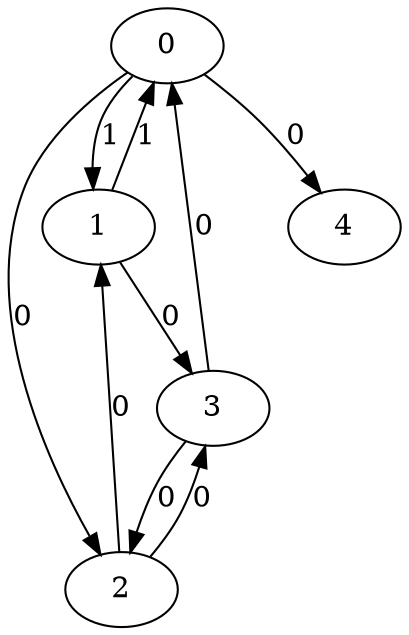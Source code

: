 // Source:2189 Canonical: -1 1 0 -1 0 1 -1 -1 0 -1 -1 0 -1 0 -1 0 -1 0 -1 -1 -1 -1 -1 -1 -1
digraph HRA_from_2189_graph_000 {
  0 -> 1 [label="1"];
  0 -> 2 [label="0"];
  1 -> 0 [label="1"];
  1 -> 3 [label="0"];
  2 -> 1 [label="0"];
  2 -> 3 [label="0"];
  3 -> 0 [label="0"];
  3 -> 2 [label="0"];
  0 -> 4 [label="0"];
}

// Source:2189 Canonical: -1 1 0 -1 0 1 -1 -1 0 -1 -1 0 -1 0 -1 0 -1 0 -1 -1 0 -1 -1 -1 -1
digraph HRA_from_2189_graph_001 {
  0 -> 1 [label="1"];
  0 -> 2 [label="0"];
  1 -> 0 [label="1"];
  1 -> 3 [label="0"];
  2 -> 1 [label="0"];
  2 -> 3 [label="0"];
  3 -> 0 [label="0"];
  3 -> 2 [label="0"];
  0 -> 4 [label="0"];
  4 -> 0 [label="0"];
}

// Source:2189 Canonical: -1 1 0 -1 -1 1 -1 -1 0 0 -1 0 -1 0 -1 0 -1 0 -1 -1 -1 -1 -1 -1 -1
digraph HRA_from_2189_graph_002 {
  0 -> 1 [label="1"];
  0 -> 2 [label="0"];
  1 -> 0 [label="1"];
  1 -> 3 [label="0"];
  2 -> 1 [label="0"];
  2 -> 3 [label="0"];
  3 -> 0 [label="0"];
  3 -> 2 [label="0"];
  1 -> 4 [label="0"];
}

// Source:2189 Canonical: -1 1 0 -1 0 1 -1 -1 0 0 -1 0 -1 0 -1 0 -1 0 -1 -1 -1 -1 -1 -1 -1
digraph HRA_from_2189_graph_003 {
  0 -> 1 [label="1"];
  0 -> 2 [label="0"];
  1 -> 0 [label="1"];
  1 -> 3 [label="0"];
  2 -> 1 [label="0"];
  2 -> 3 [label="0"];
  3 -> 0 [label="0"];
  3 -> 2 [label="0"];
  0 -> 4 [label="0"];
  1 -> 4 [label="0"];
}

// Source:2189 Canonical: -1 1 0 -1 -1 1 -1 -1 0 0 -1 0 -1 0 -1 0 -1 0 -1 -1 0 -1 -1 -1 -1
digraph HRA_from_2189_graph_004 {
  0 -> 1 [label="1"];
  0 -> 2 [label="0"];
  1 -> 0 [label="1"];
  1 -> 3 [label="0"];
  2 -> 1 [label="0"];
  2 -> 3 [label="0"];
  3 -> 0 [label="0"];
  3 -> 2 [label="0"];
  4 -> 0 [label="0"];
  1 -> 4 [label="0"];
}

// Source:2189 Canonical: -1 1 0 -1 0 1 -1 -1 0 0 -1 0 -1 0 -1 0 -1 0 -1 -1 0 -1 -1 -1 -1
digraph HRA_from_2189_graph_005 {
  0 -> 1 [label="1"];
  0 -> 2 [label="0"];
  1 -> 0 [label="1"];
  1 -> 3 [label="0"];
  2 -> 1 [label="0"];
  2 -> 3 [label="0"];
  3 -> 0 [label="0"];
  3 -> 2 [label="0"];
  0 -> 4 [label="0"];
  4 -> 0 [label="0"];
  1 -> 4 [label="0"];
}

// Source:2189 Canonical: -1 1 0 -1 0 1 -1 -1 0 -1 -1 0 -1 0 -1 0 -1 0 -1 -1 -1 0 -1 -1 -1
digraph HRA_from_2189_graph_006 {
  0 -> 1 [label="1"];
  0 -> 2 [label="0"];
  1 -> 0 [label="1"];
  1 -> 3 [label="0"];
  2 -> 1 [label="0"];
  2 -> 3 [label="0"];
  3 -> 0 [label="0"];
  3 -> 2 [label="0"];
  0 -> 4 [label="0"];
  4 -> 1 [label="0"];
}

// Source:2189 Canonical: -1 1 0 -1 0 1 -1 -1 0 -1 -1 0 -1 0 -1 0 -1 0 -1 -1 0 0 -1 -1 -1
digraph HRA_from_2189_graph_007 {
  0 -> 1 [label="1"];
  0 -> 2 [label="0"];
  1 -> 0 [label="1"];
  1 -> 3 [label="0"];
  2 -> 1 [label="0"];
  2 -> 3 [label="0"];
  3 -> 0 [label="0"];
  3 -> 2 [label="0"];
  0 -> 4 [label="0"];
  4 -> 0 [label="0"];
  4 -> 1 [label="0"];
}

// Source:2189 Canonical: -1 1 0 -1 -1 1 -1 -1 0 0 -1 0 -1 0 -1 0 -1 0 -1 -1 -1 0 -1 -1 -1
digraph HRA_from_2189_graph_008 {
  0 -> 1 [label="1"];
  0 -> 2 [label="0"];
  1 -> 0 [label="1"];
  1 -> 3 [label="0"];
  2 -> 1 [label="0"];
  2 -> 3 [label="0"];
  3 -> 0 [label="0"];
  3 -> 2 [label="0"];
  1 -> 4 [label="0"];
  4 -> 1 [label="0"];
}

// Source:2189 Canonical: -1 1 0 -1 0 1 -1 -1 0 0 -1 0 -1 0 -1 0 -1 0 -1 -1 -1 0 -1 -1 -1
digraph HRA_from_2189_graph_009 {
  0 -> 1 [label="1"];
  0 -> 2 [label="0"];
  1 -> 0 [label="1"];
  1 -> 3 [label="0"];
  2 -> 1 [label="0"];
  2 -> 3 [label="0"];
  3 -> 0 [label="0"];
  3 -> 2 [label="0"];
  0 -> 4 [label="0"];
  1 -> 4 [label="0"];
  4 -> 1 [label="0"];
}

// Source:2189 Canonical: -1 1 0 -1 -1 1 -1 -1 0 0 -1 0 -1 0 -1 0 -1 0 -1 -1 0 0 -1 -1 -1
digraph HRA_from_2189_graph_010 {
  0 -> 1 [label="1"];
  0 -> 2 [label="0"];
  1 -> 0 [label="1"];
  1 -> 3 [label="0"];
  2 -> 1 [label="0"];
  2 -> 3 [label="0"];
  3 -> 0 [label="0"];
  3 -> 2 [label="0"];
  4 -> 0 [label="0"];
  1 -> 4 [label="0"];
  4 -> 1 [label="0"];
}

// Source:2189 Canonical: -1 1 0 -1 0 1 -1 -1 0 0 -1 0 -1 0 -1 0 -1 0 -1 -1 0 0 -1 -1 -1
digraph HRA_from_2189_graph_011 {
  0 -> 1 [label="1"];
  0 -> 2 [label="0"];
  1 -> 0 [label="1"];
  1 -> 3 [label="0"];
  2 -> 1 [label="0"];
  2 -> 3 [label="0"];
  3 -> 0 [label="0"];
  3 -> 2 [label="0"];
  0 -> 4 [label="0"];
  4 -> 0 [label="0"];
  1 -> 4 [label="0"];
  4 -> 1 [label="0"];
}

// Source:2189 Canonical: -1 1 0 -1 -1 1 -1 -1 0 -1 -1 0 -1 0 0 0 -1 0 -1 -1 -1 -1 -1 -1 -1
digraph HRA_from_2189_graph_012 {
  0 -> 1 [label="1"];
  0 -> 2 [label="0"];
  1 -> 0 [label="1"];
  1 -> 3 [label="0"];
  2 -> 1 [label="0"];
  2 -> 3 [label="0"];
  3 -> 0 [label="0"];
  3 -> 2 [label="0"];
  2 -> 4 [label="0"];
}

// Source:2189 Canonical: -1 1 0 -1 0 1 -1 -1 0 -1 -1 0 -1 0 0 0 -1 0 -1 -1 -1 -1 -1 -1 -1
digraph HRA_from_2189_graph_013 {
  0 -> 1 [label="1"];
  0 -> 2 [label="0"];
  1 -> 0 [label="1"];
  1 -> 3 [label="0"];
  2 -> 1 [label="0"];
  2 -> 3 [label="0"];
  3 -> 0 [label="0"];
  3 -> 2 [label="0"];
  0 -> 4 [label="0"];
  2 -> 4 [label="0"];
}

// Source:2189 Canonical: -1 1 0 -1 -1 1 -1 -1 0 -1 -1 0 -1 0 0 0 -1 0 -1 -1 0 -1 -1 -1 -1
digraph HRA_from_2189_graph_014 {
  0 -> 1 [label="1"];
  0 -> 2 [label="0"];
  1 -> 0 [label="1"];
  1 -> 3 [label="0"];
  2 -> 1 [label="0"];
  2 -> 3 [label="0"];
  3 -> 0 [label="0"];
  3 -> 2 [label="0"];
  4 -> 0 [label="0"];
  2 -> 4 [label="0"];
}

// Source:2189 Canonical: -1 1 0 -1 0 1 -1 -1 0 -1 -1 0 -1 0 0 0 -1 0 -1 -1 0 -1 -1 -1 -1
digraph HRA_from_2189_graph_015 {
  0 -> 1 [label="1"];
  0 -> 2 [label="0"];
  1 -> 0 [label="1"];
  1 -> 3 [label="0"];
  2 -> 1 [label="0"];
  2 -> 3 [label="0"];
  3 -> 0 [label="0"];
  3 -> 2 [label="0"];
  0 -> 4 [label="0"];
  4 -> 0 [label="0"];
  2 -> 4 [label="0"];
}

// Source:2189 Canonical: -1 1 0 -1 -1 1 -1 -1 0 0 -1 0 -1 0 0 0 -1 0 -1 -1 -1 -1 -1 -1 -1
digraph HRA_from_2189_graph_016 {
  0 -> 1 [label="1"];
  0 -> 2 [label="0"];
  1 -> 0 [label="1"];
  1 -> 3 [label="0"];
  2 -> 1 [label="0"];
  2 -> 3 [label="0"];
  3 -> 0 [label="0"];
  3 -> 2 [label="0"];
  1 -> 4 [label="0"];
  2 -> 4 [label="0"];
}

// Source:2189 Canonical: -1 1 0 -1 0 1 -1 -1 0 0 -1 0 -1 0 0 0 -1 0 -1 -1 -1 -1 -1 -1 -1
digraph HRA_from_2189_graph_017 {
  0 -> 1 [label="1"];
  0 -> 2 [label="0"];
  1 -> 0 [label="1"];
  1 -> 3 [label="0"];
  2 -> 1 [label="0"];
  2 -> 3 [label="0"];
  3 -> 0 [label="0"];
  3 -> 2 [label="0"];
  0 -> 4 [label="0"];
  1 -> 4 [label="0"];
  2 -> 4 [label="0"];
}

// Source:2189 Canonical: -1 1 0 -1 -1 1 -1 -1 0 0 -1 0 -1 0 0 0 -1 0 -1 -1 0 -1 -1 -1 -1
digraph HRA_from_2189_graph_018 {
  0 -> 1 [label="1"];
  0 -> 2 [label="0"];
  1 -> 0 [label="1"];
  1 -> 3 [label="0"];
  2 -> 1 [label="0"];
  2 -> 3 [label="0"];
  3 -> 0 [label="0"];
  3 -> 2 [label="0"];
  4 -> 0 [label="0"];
  1 -> 4 [label="0"];
  2 -> 4 [label="0"];
}

// Source:2189 Canonical: -1 1 0 -1 0 1 -1 -1 0 0 -1 0 -1 0 0 0 -1 0 -1 -1 0 -1 -1 -1 -1
digraph HRA_from_2189_graph_019 {
  0 -> 1 [label="1"];
  0 -> 2 [label="0"];
  1 -> 0 [label="1"];
  1 -> 3 [label="0"];
  2 -> 1 [label="0"];
  2 -> 3 [label="0"];
  3 -> 0 [label="0"];
  3 -> 2 [label="0"];
  0 -> 4 [label="0"];
  4 -> 0 [label="0"];
  1 -> 4 [label="0"];
  2 -> 4 [label="0"];
}

// Source:2189 Canonical: -1 1 0 -1 -1 1 -1 -1 0 -1 -1 0 -1 0 0 0 -1 0 -1 -1 -1 0 -1 -1 -1
digraph HRA_from_2189_graph_020 {
  0 -> 1 [label="1"];
  0 -> 2 [label="0"];
  1 -> 0 [label="1"];
  1 -> 3 [label="0"];
  2 -> 1 [label="0"];
  2 -> 3 [label="0"];
  3 -> 0 [label="0"];
  3 -> 2 [label="0"];
  4 -> 1 [label="0"];
  2 -> 4 [label="0"];
}

// Source:2189 Canonical: -1 1 0 -1 0 1 -1 -1 0 -1 -1 0 -1 0 0 0 -1 0 -1 -1 -1 0 -1 -1 -1
digraph HRA_from_2189_graph_021 {
  0 -> 1 [label="1"];
  0 -> 2 [label="0"];
  1 -> 0 [label="1"];
  1 -> 3 [label="0"];
  2 -> 1 [label="0"];
  2 -> 3 [label="0"];
  3 -> 0 [label="0"];
  3 -> 2 [label="0"];
  0 -> 4 [label="0"];
  4 -> 1 [label="0"];
  2 -> 4 [label="0"];
}

// Source:2189 Canonical: -1 1 0 -1 -1 1 -1 -1 0 -1 -1 0 -1 0 0 0 -1 0 -1 -1 0 0 -1 -1 -1
digraph HRA_from_2189_graph_022 {
  0 -> 1 [label="1"];
  0 -> 2 [label="0"];
  1 -> 0 [label="1"];
  1 -> 3 [label="0"];
  2 -> 1 [label="0"];
  2 -> 3 [label="0"];
  3 -> 0 [label="0"];
  3 -> 2 [label="0"];
  4 -> 0 [label="0"];
  4 -> 1 [label="0"];
  2 -> 4 [label="0"];
}

// Source:2189 Canonical: -1 1 0 -1 0 1 -1 -1 0 -1 -1 0 -1 0 0 0 -1 0 -1 -1 0 0 -1 -1 -1
digraph HRA_from_2189_graph_023 {
  0 -> 1 [label="1"];
  0 -> 2 [label="0"];
  1 -> 0 [label="1"];
  1 -> 3 [label="0"];
  2 -> 1 [label="0"];
  2 -> 3 [label="0"];
  3 -> 0 [label="0"];
  3 -> 2 [label="0"];
  0 -> 4 [label="0"];
  4 -> 0 [label="0"];
  4 -> 1 [label="0"];
  2 -> 4 [label="0"];
}

// Source:2189 Canonical: -1 1 0 -1 -1 1 -1 -1 0 0 -1 0 -1 0 0 0 -1 0 -1 -1 -1 0 -1 -1 -1
digraph HRA_from_2189_graph_024 {
  0 -> 1 [label="1"];
  0 -> 2 [label="0"];
  1 -> 0 [label="1"];
  1 -> 3 [label="0"];
  2 -> 1 [label="0"];
  2 -> 3 [label="0"];
  3 -> 0 [label="0"];
  3 -> 2 [label="0"];
  1 -> 4 [label="0"];
  4 -> 1 [label="0"];
  2 -> 4 [label="0"];
}

// Source:2189 Canonical: -1 1 0 -1 0 1 -1 -1 0 0 -1 0 -1 0 0 0 -1 0 -1 -1 -1 0 -1 -1 -1
digraph HRA_from_2189_graph_025 {
  0 -> 1 [label="1"];
  0 -> 2 [label="0"];
  1 -> 0 [label="1"];
  1 -> 3 [label="0"];
  2 -> 1 [label="0"];
  2 -> 3 [label="0"];
  3 -> 0 [label="0"];
  3 -> 2 [label="0"];
  0 -> 4 [label="0"];
  1 -> 4 [label="0"];
  4 -> 1 [label="0"];
  2 -> 4 [label="0"];
}

// Source:2189 Canonical: -1 1 0 -1 -1 1 -1 -1 0 0 -1 0 -1 0 0 0 -1 0 -1 -1 0 0 -1 -1 -1
digraph HRA_from_2189_graph_026 {
  0 -> 1 [label="1"];
  0 -> 2 [label="0"];
  1 -> 0 [label="1"];
  1 -> 3 [label="0"];
  2 -> 1 [label="0"];
  2 -> 3 [label="0"];
  3 -> 0 [label="0"];
  3 -> 2 [label="0"];
  4 -> 0 [label="0"];
  1 -> 4 [label="0"];
  4 -> 1 [label="0"];
  2 -> 4 [label="0"];
}

// Source:2189 Canonical: -1 1 0 -1 0 1 -1 -1 0 0 -1 0 -1 0 0 0 -1 0 -1 -1 0 0 -1 -1 -1
digraph HRA_from_2189_graph_027 {
  0 -> 1 [label="1"];
  0 -> 2 [label="0"];
  1 -> 0 [label="1"];
  1 -> 3 [label="0"];
  2 -> 1 [label="0"];
  2 -> 3 [label="0"];
  3 -> 0 [label="0"];
  3 -> 2 [label="0"];
  0 -> 4 [label="0"];
  4 -> 0 [label="0"];
  1 -> 4 [label="0"];
  4 -> 1 [label="0"];
  2 -> 4 [label="0"];
}

// Source:2189 Canonical: -1 1 0 -1 0 1 -1 -1 0 -1 -1 0 -1 0 -1 0 -1 0 -1 -1 -1 -1 0 -1 -1
digraph HRA_from_2189_graph_028 {
  0 -> 1 [label="1"];
  0 -> 2 [label="0"];
  1 -> 0 [label="1"];
  1 -> 3 [label="0"];
  2 -> 1 [label="0"];
  2 -> 3 [label="0"];
  3 -> 0 [label="0"];
  3 -> 2 [label="0"];
  0 -> 4 [label="0"];
  4 -> 2 [label="0"];
}

// Source:2189 Canonical: -1 1 0 -1 0 1 -1 -1 0 -1 -1 0 -1 0 -1 0 -1 0 -1 -1 0 -1 0 -1 -1
digraph HRA_from_2189_graph_029 {
  0 -> 1 [label="1"];
  0 -> 2 [label="0"];
  1 -> 0 [label="1"];
  1 -> 3 [label="0"];
  2 -> 1 [label="0"];
  2 -> 3 [label="0"];
  3 -> 0 [label="0"];
  3 -> 2 [label="0"];
  0 -> 4 [label="0"];
  4 -> 0 [label="0"];
  4 -> 2 [label="0"];
}

// Source:2189 Canonical: -1 1 0 -1 -1 1 -1 -1 0 0 -1 0 -1 0 -1 0 -1 0 -1 -1 -1 -1 0 -1 -1
digraph HRA_from_2189_graph_030 {
  0 -> 1 [label="1"];
  0 -> 2 [label="0"];
  1 -> 0 [label="1"];
  1 -> 3 [label="0"];
  2 -> 1 [label="0"];
  2 -> 3 [label="0"];
  3 -> 0 [label="0"];
  3 -> 2 [label="0"];
  1 -> 4 [label="0"];
  4 -> 2 [label="0"];
}

// Source:2189 Canonical: -1 1 0 -1 0 1 -1 -1 0 0 -1 0 -1 0 -1 0 -1 0 -1 -1 -1 -1 0 -1 -1
digraph HRA_from_2189_graph_031 {
  0 -> 1 [label="1"];
  0 -> 2 [label="0"];
  1 -> 0 [label="1"];
  1 -> 3 [label="0"];
  2 -> 1 [label="0"];
  2 -> 3 [label="0"];
  3 -> 0 [label="0"];
  3 -> 2 [label="0"];
  0 -> 4 [label="0"];
  1 -> 4 [label="0"];
  4 -> 2 [label="0"];
}

// Source:2189 Canonical: -1 1 0 -1 -1 1 -1 -1 0 0 -1 0 -1 0 -1 0 -1 0 -1 -1 0 -1 0 -1 -1
digraph HRA_from_2189_graph_032 {
  0 -> 1 [label="1"];
  0 -> 2 [label="0"];
  1 -> 0 [label="1"];
  1 -> 3 [label="0"];
  2 -> 1 [label="0"];
  2 -> 3 [label="0"];
  3 -> 0 [label="0"];
  3 -> 2 [label="0"];
  4 -> 0 [label="0"];
  1 -> 4 [label="0"];
  4 -> 2 [label="0"];
}

// Source:2189 Canonical: -1 1 0 -1 0 1 -1 -1 0 0 -1 0 -1 0 -1 0 -1 0 -1 -1 0 -1 0 -1 -1
digraph HRA_from_2189_graph_033 {
  0 -> 1 [label="1"];
  0 -> 2 [label="0"];
  1 -> 0 [label="1"];
  1 -> 3 [label="0"];
  2 -> 1 [label="0"];
  2 -> 3 [label="0"];
  3 -> 0 [label="0"];
  3 -> 2 [label="0"];
  0 -> 4 [label="0"];
  4 -> 0 [label="0"];
  1 -> 4 [label="0"];
  4 -> 2 [label="0"];
}

// Source:2189 Canonical: -1 1 0 -1 0 1 -1 -1 0 -1 -1 0 -1 0 -1 0 -1 0 -1 -1 -1 0 0 -1 -1
digraph HRA_from_2189_graph_034 {
  0 -> 1 [label="1"];
  0 -> 2 [label="0"];
  1 -> 0 [label="1"];
  1 -> 3 [label="0"];
  2 -> 1 [label="0"];
  2 -> 3 [label="0"];
  3 -> 0 [label="0"];
  3 -> 2 [label="0"];
  0 -> 4 [label="0"];
  4 -> 1 [label="0"];
  4 -> 2 [label="0"];
}

// Source:2189 Canonical: -1 1 0 -1 0 1 -1 -1 0 -1 -1 0 -1 0 -1 0 -1 0 -1 -1 0 0 0 -1 -1
digraph HRA_from_2189_graph_035 {
  0 -> 1 [label="1"];
  0 -> 2 [label="0"];
  1 -> 0 [label="1"];
  1 -> 3 [label="0"];
  2 -> 1 [label="0"];
  2 -> 3 [label="0"];
  3 -> 0 [label="0"];
  3 -> 2 [label="0"];
  0 -> 4 [label="0"];
  4 -> 0 [label="0"];
  4 -> 1 [label="0"];
  4 -> 2 [label="0"];
}

// Source:2189 Canonical: -1 1 0 -1 -1 1 -1 -1 0 0 -1 0 -1 0 -1 0 -1 0 -1 -1 -1 0 0 -1 -1
digraph HRA_from_2189_graph_036 {
  0 -> 1 [label="1"];
  0 -> 2 [label="0"];
  1 -> 0 [label="1"];
  1 -> 3 [label="0"];
  2 -> 1 [label="0"];
  2 -> 3 [label="0"];
  3 -> 0 [label="0"];
  3 -> 2 [label="0"];
  1 -> 4 [label="0"];
  4 -> 1 [label="0"];
  4 -> 2 [label="0"];
}

// Source:2189 Canonical: -1 1 0 -1 0 1 -1 -1 0 0 -1 0 -1 0 -1 0 -1 0 -1 -1 -1 0 0 -1 -1
digraph HRA_from_2189_graph_037 {
  0 -> 1 [label="1"];
  0 -> 2 [label="0"];
  1 -> 0 [label="1"];
  1 -> 3 [label="0"];
  2 -> 1 [label="0"];
  2 -> 3 [label="0"];
  3 -> 0 [label="0"];
  3 -> 2 [label="0"];
  0 -> 4 [label="0"];
  1 -> 4 [label="0"];
  4 -> 1 [label="0"];
  4 -> 2 [label="0"];
}

// Source:2189 Canonical: -1 1 0 -1 -1 1 -1 -1 0 0 -1 0 -1 0 -1 0 -1 0 -1 -1 0 0 0 -1 -1
digraph HRA_from_2189_graph_038 {
  0 -> 1 [label="1"];
  0 -> 2 [label="0"];
  1 -> 0 [label="1"];
  1 -> 3 [label="0"];
  2 -> 1 [label="0"];
  2 -> 3 [label="0"];
  3 -> 0 [label="0"];
  3 -> 2 [label="0"];
  4 -> 0 [label="0"];
  1 -> 4 [label="0"];
  4 -> 1 [label="0"];
  4 -> 2 [label="0"];
}

// Source:2189 Canonical: -1 1 0 -1 0 1 -1 -1 0 0 -1 0 -1 0 -1 0 -1 0 -1 -1 0 0 0 -1 -1
digraph HRA_from_2189_graph_039 {
  0 -> 1 [label="1"];
  0 -> 2 [label="0"];
  1 -> 0 [label="1"];
  1 -> 3 [label="0"];
  2 -> 1 [label="0"];
  2 -> 3 [label="0"];
  3 -> 0 [label="0"];
  3 -> 2 [label="0"];
  0 -> 4 [label="0"];
  4 -> 0 [label="0"];
  1 -> 4 [label="0"];
  4 -> 1 [label="0"];
  4 -> 2 [label="0"];
}

// Source:2189 Canonical: -1 1 0 -1 -1 1 -1 -1 0 -1 -1 0 -1 0 0 0 -1 0 -1 -1 -1 -1 0 -1 -1
digraph HRA_from_2189_graph_040 {
  0 -> 1 [label="1"];
  0 -> 2 [label="0"];
  1 -> 0 [label="1"];
  1 -> 3 [label="0"];
  2 -> 1 [label="0"];
  2 -> 3 [label="0"];
  3 -> 0 [label="0"];
  3 -> 2 [label="0"];
  2 -> 4 [label="0"];
  4 -> 2 [label="0"];
}

// Source:2189 Canonical: -1 1 0 -1 0 1 -1 -1 0 -1 -1 0 -1 0 0 0 -1 0 -1 -1 -1 -1 0 -1 -1
digraph HRA_from_2189_graph_041 {
  0 -> 1 [label="1"];
  0 -> 2 [label="0"];
  1 -> 0 [label="1"];
  1 -> 3 [label="0"];
  2 -> 1 [label="0"];
  2 -> 3 [label="0"];
  3 -> 0 [label="0"];
  3 -> 2 [label="0"];
  0 -> 4 [label="0"];
  2 -> 4 [label="0"];
  4 -> 2 [label="0"];
}

// Source:2189 Canonical: -1 1 0 -1 -1 1 -1 -1 0 -1 -1 0 -1 0 0 0 -1 0 -1 -1 0 -1 0 -1 -1
digraph HRA_from_2189_graph_042 {
  0 -> 1 [label="1"];
  0 -> 2 [label="0"];
  1 -> 0 [label="1"];
  1 -> 3 [label="0"];
  2 -> 1 [label="0"];
  2 -> 3 [label="0"];
  3 -> 0 [label="0"];
  3 -> 2 [label="0"];
  4 -> 0 [label="0"];
  2 -> 4 [label="0"];
  4 -> 2 [label="0"];
}

// Source:2189 Canonical: -1 1 0 -1 0 1 -1 -1 0 -1 -1 0 -1 0 0 0 -1 0 -1 -1 0 -1 0 -1 -1
digraph HRA_from_2189_graph_043 {
  0 -> 1 [label="1"];
  0 -> 2 [label="0"];
  1 -> 0 [label="1"];
  1 -> 3 [label="0"];
  2 -> 1 [label="0"];
  2 -> 3 [label="0"];
  3 -> 0 [label="0"];
  3 -> 2 [label="0"];
  0 -> 4 [label="0"];
  4 -> 0 [label="0"];
  2 -> 4 [label="0"];
  4 -> 2 [label="0"];
}

// Source:2189 Canonical: -1 1 0 -1 -1 1 -1 -1 0 0 -1 0 -1 0 0 0 -1 0 -1 -1 -1 -1 0 -1 -1
digraph HRA_from_2189_graph_044 {
  0 -> 1 [label="1"];
  0 -> 2 [label="0"];
  1 -> 0 [label="1"];
  1 -> 3 [label="0"];
  2 -> 1 [label="0"];
  2 -> 3 [label="0"];
  3 -> 0 [label="0"];
  3 -> 2 [label="0"];
  1 -> 4 [label="0"];
  2 -> 4 [label="0"];
  4 -> 2 [label="0"];
}

// Source:2189 Canonical: -1 1 0 -1 0 1 -1 -1 0 0 -1 0 -1 0 0 0 -1 0 -1 -1 -1 -1 0 -1 -1
digraph HRA_from_2189_graph_045 {
  0 -> 1 [label="1"];
  0 -> 2 [label="0"];
  1 -> 0 [label="1"];
  1 -> 3 [label="0"];
  2 -> 1 [label="0"];
  2 -> 3 [label="0"];
  3 -> 0 [label="0"];
  3 -> 2 [label="0"];
  0 -> 4 [label="0"];
  1 -> 4 [label="0"];
  2 -> 4 [label="0"];
  4 -> 2 [label="0"];
}

// Source:2189 Canonical: -1 1 0 -1 -1 1 -1 -1 0 0 -1 0 -1 0 0 0 -1 0 -1 -1 0 -1 0 -1 -1
digraph HRA_from_2189_graph_046 {
  0 -> 1 [label="1"];
  0 -> 2 [label="0"];
  1 -> 0 [label="1"];
  1 -> 3 [label="0"];
  2 -> 1 [label="0"];
  2 -> 3 [label="0"];
  3 -> 0 [label="0"];
  3 -> 2 [label="0"];
  4 -> 0 [label="0"];
  1 -> 4 [label="0"];
  2 -> 4 [label="0"];
  4 -> 2 [label="0"];
}

// Source:2189 Canonical: -1 1 0 -1 0 1 -1 -1 0 0 -1 0 -1 0 0 0 -1 0 -1 -1 0 -1 0 -1 -1
digraph HRA_from_2189_graph_047 {
  0 -> 1 [label="1"];
  0 -> 2 [label="0"];
  1 -> 0 [label="1"];
  1 -> 3 [label="0"];
  2 -> 1 [label="0"];
  2 -> 3 [label="0"];
  3 -> 0 [label="0"];
  3 -> 2 [label="0"];
  0 -> 4 [label="0"];
  4 -> 0 [label="0"];
  1 -> 4 [label="0"];
  2 -> 4 [label="0"];
  4 -> 2 [label="0"];
}

// Source:2189 Canonical: -1 1 0 -1 -1 1 -1 -1 0 -1 -1 0 -1 0 0 0 -1 0 -1 -1 -1 0 0 -1 -1
digraph HRA_from_2189_graph_048 {
  0 -> 1 [label="1"];
  0 -> 2 [label="0"];
  1 -> 0 [label="1"];
  1 -> 3 [label="0"];
  2 -> 1 [label="0"];
  2 -> 3 [label="0"];
  3 -> 0 [label="0"];
  3 -> 2 [label="0"];
  4 -> 1 [label="0"];
  2 -> 4 [label="0"];
  4 -> 2 [label="0"];
}

// Source:2189 Canonical: -1 1 0 -1 0 1 -1 -1 0 -1 -1 0 -1 0 0 0 -1 0 -1 -1 -1 0 0 -1 -1
digraph HRA_from_2189_graph_049 {
  0 -> 1 [label="1"];
  0 -> 2 [label="0"];
  1 -> 0 [label="1"];
  1 -> 3 [label="0"];
  2 -> 1 [label="0"];
  2 -> 3 [label="0"];
  3 -> 0 [label="0"];
  3 -> 2 [label="0"];
  0 -> 4 [label="0"];
  4 -> 1 [label="0"];
  2 -> 4 [label="0"];
  4 -> 2 [label="0"];
}

// Source:2189 Canonical: -1 1 0 -1 -1 1 -1 -1 0 -1 -1 0 -1 0 0 0 -1 0 -1 -1 0 0 0 -1 -1
digraph HRA_from_2189_graph_050 {
  0 -> 1 [label="1"];
  0 -> 2 [label="0"];
  1 -> 0 [label="1"];
  1 -> 3 [label="0"];
  2 -> 1 [label="0"];
  2 -> 3 [label="0"];
  3 -> 0 [label="0"];
  3 -> 2 [label="0"];
  4 -> 0 [label="0"];
  4 -> 1 [label="0"];
  2 -> 4 [label="0"];
  4 -> 2 [label="0"];
}

// Source:2189 Canonical: -1 1 0 -1 0 1 -1 -1 0 -1 -1 0 -1 0 0 0 -1 0 -1 -1 0 0 0 -1 -1
digraph HRA_from_2189_graph_051 {
  0 -> 1 [label="1"];
  0 -> 2 [label="0"];
  1 -> 0 [label="1"];
  1 -> 3 [label="0"];
  2 -> 1 [label="0"];
  2 -> 3 [label="0"];
  3 -> 0 [label="0"];
  3 -> 2 [label="0"];
  0 -> 4 [label="0"];
  4 -> 0 [label="0"];
  4 -> 1 [label="0"];
  2 -> 4 [label="0"];
  4 -> 2 [label="0"];
}

// Source:2189 Canonical: -1 1 0 -1 -1 1 -1 -1 0 0 -1 0 -1 0 0 0 -1 0 -1 -1 -1 0 0 -1 -1
digraph HRA_from_2189_graph_052 {
  0 -> 1 [label="1"];
  0 -> 2 [label="0"];
  1 -> 0 [label="1"];
  1 -> 3 [label="0"];
  2 -> 1 [label="0"];
  2 -> 3 [label="0"];
  3 -> 0 [label="0"];
  3 -> 2 [label="0"];
  1 -> 4 [label="0"];
  4 -> 1 [label="0"];
  2 -> 4 [label="0"];
  4 -> 2 [label="0"];
}

// Source:2189 Canonical: -1 1 0 -1 0 1 -1 -1 0 0 -1 0 -1 0 0 0 -1 0 -1 -1 -1 0 0 -1 -1
digraph HRA_from_2189_graph_053 {
  0 -> 1 [label="1"];
  0 -> 2 [label="0"];
  1 -> 0 [label="1"];
  1 -> 3 [label="0"];
  2 -> 1 [label="0"];
  2 -> 3 [label="0"];
  3 -> 0 [label="0"];
  3 -> 2 [label="0"];
  0 -> 4 [label="0"];
  1 -> 4 [label="0"];
  4 -> 1 [label="0"];
  2 -> 4 [label="0"];
  4 -> 2 [label="0"];
}

// Source:2189 Canonical: -1 1 0 -1 -1 1 -1 -1 0 0 -1 0 -1 0 0 0 -1 0 -1 -1 0 0 0 -1 -1
digraph HRA_from_2189_graph_054 {
  0 -> 1 [label="1"];
  0 -> 2 [label="0"];
  1 -> 0 [label="1"];
  1 -> 3 [label="0"];
  2 -> 1 [label="0"];
  2 -> 3 [label="0"];
  3 -> 0 [label="0"];
  3 -> 2 [label="0"];
  4 -> 0 [label="0"];
  1 -> 4 [label="0"];
  4 -> 1 [label="0"];
  2 -> 4 [label="0"];
  4 -> 2 [label="0"];
}

// Source:2189 Canonical: -1 1 0 -1 0 1 -1 -1 0 0 -1 0 -1 0 0 0 -1 0 -1 -1 0 0 0 -1 -1
digraph HRA_from_2189_graph_055 {
  0 -> 1 [label="1"];
  0 -> 2 [label="0"];
  1 -> 0 [label="1"];
  1 -> 3 [label="0"];
  2 -> 1 [label="0"];
  2 -> 3 [label="0"];
  3 -> 0 [label="0"];
  3 -> 2 [label="0"];
  0 -> 4 [label="0"];
  4 -> 0 [label="0"];
  1 -> 4 [label="0"];
  4 -> 1 [label="0"];
  2 -> 4 [label="0"];
  4 -> 2 [label="0"];
}

// Source:2189 Canonical: -1 1 0 -1 -1 1 -1 -1 0 -1 -1 0 -1 0 -1 0 -1 0 -1 0 -1 -1 -1 -1 -1
digraph HRA_from_2189_graph_056 {
  0 -> 1 [label="1"];
  0 -> 2 [label="0"];
  1 -> 0 [label="1"];
  1 -> 3 [label="0"];
  2 -> 1 [label="0"];
  2 -> 3 [label="0"];
  3 -> 0 [label="0"];
  3 -> 2 [label="0"];
  3 -> 4 [label="0"];
}

// Source:2189 Canonical: -1 1 0 -1 0 1 -1 -1 0 -1 -1 0 -1 0 -1 0 -1 0 -1 0 -1 -1 -1 -1 -1
digraph HRA_from_2189_graph_057 {
  0 -> 1 [label="1"];
  0 -> 2 [label="0"];
  1 -> 0 [label="1"];
  1 -> 3 [label="0"];
  2 -> 1 [label="0"];
  2 -> 3 [label="0"];
  3 -> 0 [label="0"];
  3 -> 2 [label="0"];
  0 -> 4 [label="0"];
  3 -> 4 [label="0"];
}

// Source:2189 Canonical: -1 1 0 -1 -1 1 -1 -1 0 -1 -1 0 -1 0 -1 0 -1 0 -1 0 0 -1 -1 -1 -1
digraph HRA_from_2189_graph_058 {
  0 -> 1 [label="1"];
  0 -> 2 [label="0"];
  1 -> 0 [label="1"];
  1 -> 3 [label="0"];
  2 -> 1 [label="0"];
  2 -> 3 [label="0"];
  3 -> 0 [label="0"];
  3 -> 2 [label="0"];
  4 -> 0 [label="0"];
  3 -> 4 [label="0"];
}

// Source:2189 Canonical: -1 1 0 -1 0 1 -1 -1 0 -1 -1 0 -1 0 -1 0 -1 0 -1 0 0 -1 -1 -1 -1
digraph HRA_from_2189_graph_059 {
  0 -> 1 [label="1"];
  0 -> 2 [label="0"];
  1 -> 0 [label="1"];
  1 -> 3 [label="0"];
  2 -> 1 [label="0"];
  2 -> 3 [label="0"];
  3 -> 0 [label="0"];
  3 -> 2 [label="0"];
  0 -> 4 [label="0"];
  4 -> 0 [label="0"];
  3 -> 4 [label="0"];
}

// Source:2189 Canonical: -1 1 0 -1 -1 1 -1 -1 0 0 -1 0 -1 0 -1 0 -1 0 -1 0 -1 -1 -1 -1 -1
digraph HRA_from_2189_graph_060 {
  0 -> 1 [label="1"];
  0 -> 2 [label="0"];
  1 -> 0 [label="1"];
  1 -> 3 [label="0"];
  2 -> 1 [label="0"];
  2 -> 3 [label="0"];
  3 -> 0 [label="0"];
  3 -> 2 [label="0"];
  1 -> 4 [label="0"];
  3 -> 4 [label="0"];
}

// Source:2189 Canonical: -1 1 0 -1 0 1 -1 -1 0 0 -1 0 -1 0 -1 0 -1 0 -1 0 -1 -1 -1 -1 -1
digraph HRA_from_2189_graph_061 {
  0 -> 1 [label="1"];
  0 -> 2 [label="0"];
  1 -> 0 [label="1"];
  1 -> 3 [label="0"];
  2 -> 1 [label="0"];
  2 -> 3 [label="0"];
  3 -> 0 [label="0"];
  3 -> 2 [label="0"];
  0 -> 4 [label="0"];
  1 -> 4 [label="0"];
  3 -> 4 [label="0"];
}

// Source:2189 Canonical: -1 1 0 -1 -1 1 -1 -1 0 0 -1 0 -1 0 -1 0 -1 0 -1 0 0 -1 -1 -1 -1
digraph HRA_from_2189_graph_062 {
  0 -> 1 [label="1"];
  0 -> 2 [label="0"];
  1 -> 0 [label="1"];
  1 -> 3 [label="0"];
  2 -> 1 [label="0"];
  2 -> 3 [label="0"];
  3 -> 0 [label="0"];
  3 -> 2 [label="0"];
  4 -> 0 [label="0"];
  1 -> 4 [label="0"];
  3 -> 4 [label="0"];
}

// Source:2189 Canonical: -1 1 0 -1 0 1 -1 -1 0 0 -1 0 -1 0 -1 0 -1 0 -1 0 0 -1 -1 -1 -1
digraph HRA_from_2189_graph_063 {
  0 -> 1 [label="1"];
  0 -> 2 [label="0"];
  1 -> 0 [label="1"];
  1 -> 3 [label="0"];
  2 -> 1 [label="0"];
  2 -> 3 [label="0"];
  3 -> 0 [label="0"];
  3 -> 2 [label="0"];
  0 -> 4 [label="0"];
  4 -> 0 [label="0"];
  1 -> 4 [label="0"];
  3 -> 4 [label="0"];
}

// Source:2189 Canonical: -1 1 0 -1 -1 1 -1 -1 0 -1 -1 0 -1 0 -1 0 -1 0 -1 0 -1 0 -1 -1 -1
digraph HRA_from_2189_graph_064 {
  0 -> 1 [label="1"];
  0 -> 2 [label="0"];
  1 -> 0 [label="1"];
  1 -> 3 [label="0"];
  2 -> 1 [label="0"];
  2 -> 3 [label="0"];
  3 -> 0 [label="0"];
  3 -> 2 [label="0"];
  4 -> 1 [label="0"];
  3 -> 4 [label="0"];
}

// Source:2189 Canonical: -1 1 0 -1 0 1 -1 -1 0 -1 -1 0 -1 0 -1 0 -1 0 -1 0 -1 0 -1 -1 -1
digraph HRA_from_2189_graph_065 {
  0 -> 1 [label="1"];
  0 -> 2 [label="0"];
  1 -> 0 [label="1"];
  1 -> 3 [label="0"];
  2 -> 1 [label="0"];
  2 -> 3 [label="0"];
  3 -> 0 [label="0"];
  3 -> 2 [label="0"];
  0 -> 4 [label="0"];
  4 -> 1 [label="0"];
  3 -> 4 [label="0"];
}

// Source:2189 Canonical: -1 1 0 -1 -1 1 -1 -1 0 -1 -1 0 -1 0 -1 0 -1 0 -1 0 0 0 -1 -1 -1
digraph HRA_from_2189_graph_066 {
  0 -> 1 [label="1"];
  0 -> 2 [label="0"];
  1 -> 0 [label="1"];
  1 -> 3 [label="0"];
  2 -> 1 [label="0"];
  2 -> 3 [label="0"];
  3 -> 0 [label="0"];
  3 -> 2 [label="0"];
  4 -> 0 [label="0"];
  4 -> 1 [label="0"];
  3 -> 4 [label="0"];
}

// Source:2189 Canonical: -1 1 0 -1 0 1 -1 -1 0 -1 -1 0 -1 0 -1 0 -1 0 -1 0 0 0 -1 -1 -1
digraph HRA_from_2189_graph_067 {
  0 -> 1 [label="1"];
  0 -> 2 [label="0"];
  1 -> 0 [label="1"];
  1 -> 3 [label="0"];
  2 -> 1 [label="0"];
  2 -> 3 [label="0"];
  3 -> 0 [label="0"];
  3 -> 2 [label="0"];
  0 -> 4 [label="0"];
  4 -> 0 [label="0"];
  4 -> 1 [label="0"];
  3 -> 4 [label="0"];
}

// Source:2189 Canonical: -1 1 0 -1 -1 1 -1 -1 0 0 -1 0 -1 0 -1 0 -1 0 -1 0 -1 0 -1 -1 -1
digraph HRA_from_2189_graph_068 {
  0 -> 1 [label="1"];
  0 -> 2 [label="0"];
  1 -> 0 [label="1"];
  1 -> 3 [label="0"];
  2 -> 1 [label="0"];
  2 -> 3 [label="0"];
  3 -> 0 [label="0"];
  3 -> 2 [label="0"];
  1 -> 4 [label="0"];
  4 -> 1 [label="0"];
  3 -> 4 [label="0"];
}

// Source:2189 Canonical: -1 1 0 -1 0 1 -1 -1 0 0 -1 0 -1 0 -1 0 -1 0 -1 0 -1 0 -1 -1 -1
digraph HRA_from_2189_graph_069 {
  0 -> 1 [label="1"];
  0 -> 2 [label="0"];
  1 -> 0 [label="1"];
  1 -> 3 [label="0"];
  2 -> 1 [label="0"];
  2 -> 3 [label="0"];
  3 -> 0 [label="0"];
  3 -> 2 [label="0"];
  0 -> 4 [label="0"];
  1 -> 4 [label="0"];
  4 -> 1 [label="0"];
  3 -> 4 [label="0"];
}

// Source:2189 Canonical: -1 1 0 -1 -1 1 -1 -1 0 0 -1 0 -1 0 -1 0 -1 0 -1 0 0 0 -1 -1 -1
digraph HRA_from_2189_graph_070 {
  0 -> 1 [label="1"];
  0 -> 2 [label="0"];
  1 -> 0 [label="1"];
  1 -> 3 [label="0"];
  2 -> 1 [label="0"];
  2 -> 3 [label="0"];
  3 -> 0 [label="0"];
  3 -> 2 [label="0"];
  4 -> 0 [label="0"];
  1 -> 4 [label="0"];
  4 -> 1 [label="0"];
  3 -> 4 [label="0"];
}

// Source:2189 Canonical: -1 1 0 -1 0 1 -1 -1 0 0 -1 0 -1 0 -1 0 -1 0 -1 0 0 0 -1 -1 -1
digraph HRA_from_2189_graph_071 {
  0 -> 1 [label="1"];
  0 -> 2 [label="0"];
  1 -> 0 [label="1"];
  1 -> 3 [label="0"];
  2 -> 1 [label="0"];
  2 -> 3 [label="0"];
  3 -> 0 [label="0"];
  3 -> 2 [label="0"];
  0 -> 4 [label="0"];
  4 -> 0 [label="0"];
  1 -> 4 [label="0"];
  4 -> 1 [label="0"];
  3 -> 4 [label="0"];
}

// Source:2189 Canonical: -1 1 0 -1 -1 1 -1 -1 0 -1 -1 0 -1 0 0 0 -1 0 -1 0 -1 -1 -1 -1 -1
digraph HRA_from_2189_graph_072 {
  0 -> 1 [label="1"];
  0 -> 2 [label="0"];
  1 -> 0 [label="1"];
  1 -> 3 [label="0"];
  2 -> 1 [label="0"];
  2 -> 3 [label="0"];
  3 -> 0 [label="0"];
  3 -> 2 [label="0"];
  2 -> 4 [label="0"];
  3 -> 4 [label="0"];
}

// Source:2189 Canonical: -1 1 0 -1 0 1 -1 -1 0 -1 -1 0 -1 0 0 0 -1 0 -1 0 -1 -1 -1 -1 -1
digraph HRA_from_2189_graph_073 {
  0 -> 1 [label="1"];
  0 -> 2 [label="0"];
  1 -> 0 [label="1"];
  1 -> 3 [label="0"];
  2 -> 1 [label="0"];
  2 -> 3 [label="0"];
  3 -> 0 [label="0"];
  3 -> 2 [label="0"];
  0 -> 4 [label="0"];
  2 -> 4 [label="0"];
  3 -> 4 [label="0"];
}

// Source:2189 Canonical: -1 1 0 -1 -1 1 -1 -1 0 -1 -1 0 -1 0 0 0 -1 0 -1 0 0 -1 -1 -1 -1
digraph HRA_from_2189_graph_074 {
  0 -> 1 [label="1"];
  0 -> 2 [label="0"];
  1 -> 0 [label="1"];
  1 -> 3 [label="0"];
  2 -> 1 [label="0"];
  2 -> 3 [label="0"];
  3 -> 0 [label="0"];
  3 -> 2 [label="0"];
  4 -> 0 [label="0"];
  2 -> 4 [label="0"];
  3 -> 4 [label="0"];
}

// Source:2189 Canonical: -1 1 0 -1 0 1 -1 -1 0 -1 -1 0 -1 0 0 0 -1 0 -1 0 0 -1 -1 -1 -1
digraph HRA_from_2189_graph_075 {
  0 -> 1 [label="1"];
  0 -> 2 [label="0"];
  1 -> 0 [label="1"];
  1 -> 3 [label="0"];
  2 -> 1 [label="0"];
  2 -> 3 [label="0"];
  3 -> 0 [label="0"];
  3 -> 2 [label="0"];
  0 -> 4 [label="0"];
  4 -> 0 [label="0"];
  2 -> 4 [label="0"];
  3 -> 4 [label="0"];
}

// Source:2189 Canonical: -1 1 0 -1 -1 1 -1 -1 0 0 -1 0 -1 0 0 0 -1 0 -1 0 -1 -1 -1 -1 -1
digraph HRA_from_2189_graph_076 {
  0 -> 1 [label="1"];
  0 -> 2 [label="0"];
  1 -> 0 [label="1"];
  1 -> 3 [label="0"];
  2 -> 1 [label="0"];
  2 -> 3 [label="0"];
  3 -> 0 [label="0"];
  3 -> 2 [label="0"];
  1 -> 4 [label="0"];
  2 -> 4 [label="0"];
  3 -> 4 [label="0"];
}

// Source:2189 Canonical: -1 1 0 -1 0 1 -1 -1 0 0 -1 0 -1 0 0 0 -1 0 -1 0 -1 -1 -1 -1 -1
digraph HRA_from_2189_graph_077 {
  0 -> 1 [label="1"];
  0 -> 2 [label="0"];
  1 -> 0 [label="1"];
  1 -> 3 [label="0"];
  2 -> 1 [label="0"];
  2 -> 3 [label="0"];
  3 -> 0 [label="0"];
  3 -> 2 [label="0"];
  0 -> 4 [label="0"];
  1 -> 4 [label="0"];
  2 -> 4 [label="0"];
  3 -> 4 [label="0"];
}

// Source:2189 Canonical: -1 1 0 -1 -1 1 -1 -1 0 0 -1 0 -1 0 0 0 -1 0 -1 0 0 -1 -1 -1 -1
digraph HRA_from_2189_graph_078 {
  0 -> 1 [label="1"];
  0 -> 2 [label="0"];
  1 -> 0 [label="1"];
  1 -> 3 [label="0"];
  2 -> 1 [label="0"];
  2 -> 3 [label="0"];
  3 -> 0 [label="0"];
  3 -> 2 [label="0"];
  4 -> 0 [label="0"];
  1 -> 4 [label="0"];
  2 -> 4 [label="0"];
  3 -> 4 [label="0"];
}

// Source:2189 Canonical: -1 1 0 -1 0 1 -1 -1 0 0 -1 0 -1 0 0 0 -1 0 -1 0 0 -1 -1 -1 -1
digraph HRA_from_2189_graph_079 {
  0 -> 1 [label="1"];
  0 -> 2 [label="0"];
  1 -> 0 [label="1"];
  1 -> 3 [label="0"];
  2 -> 1 [label="0"];
  2 -> 3 [label="0"];
  3 -> 0 [label="0"];
  3 -> 2 [label="0"];
  0 -> 4 [label="0"];
  4 -> 0 [label="0"];
  1 -> 4 [label="0"];
  2 -> 4 [label="0"];
  3 -> 4 [label="0"];
}

// Source:2189 Canonical: -1 1 0 -1 -1 1 -1 -1 0 -1 -1 0 -1 0 0 0 -1 0 -1 0 -1 0 -1 -1 -1
digraph HRA_from_2189_graph_080 {
  0 -> 1 [label="1"];
  0 -> 2 [label="0"];
  1 -> 0 [label="1"];
  1 -> 3 [label="0"];
  2 -> 1 [label="0"];
  2 -> 3 [label="0"];
  3 -> 0 [label="0"];
  3 -> 2 [label="0"];
  4 -> 1 [label="0"];
  2 -> 4 [label="0"];
  3 -> 4 [label="0"];
}

// Source:2189 Canonical: -1 1 0 -1 0 1 -1 -1 0 -1 -1 0 -1 0 0 0 -1 0 -1 0 -1 0 -1 -1 -1
digraph HRA_from_2189_graph_081 {
  0 -> 1 [label="1"];
  0 -> 2 [label="0"];
  1 -> 0 [label="1"];
  1 -> 3 [label="0"];
  2 -> 1 [label="0"];
  2 -> 3 [label="0"];
  3 -> 0 [label="0"];
  3 -> 2 [label="0"];
  0 -> 4 [label="0"];
  4 -> 1 [label="0"];
  2 -> 4 [label="0"];
  3 -> 4 [label="0"];
}

// Source:2189 Canonical: -1 1 0 -1 -1 1 -1 -1 0 -1 -1 0 -1 0 0 0 -1 0 -1 0 0 0 -1 -1 -1
digraph HRA_from_2189_graph_082 {
  0 -> 1 [label="1"];
  0 -> 2 [label="0"];
  1 -> 0 [label="1"];
  1 -> 3 [label="0"];
  2 -> 1 [label="0"];
  2 -> 3 [label="0"];
  3 -> 0 [label="0"];
  3 -> 2 [label="0"];
  4 -> 0 [label="0"];
  4 -> 1 [label="0"];
  2 -> 4 [label="0"];
  3 -> 4 [label="0"];
}

// Source:2189 Canonical: -1 1 0 -1 0 1 -1 -1 0 -1 -1 0 -1 0 0 0 -1 0 -1 0 0 0 -1 -1 -1
digraph HRA_from_2189_graph_083 {
  0 -> 1 [label="1"];
  0 -> 2 [label="0"];
  1 -> 0 [label="1"];
  1 -> 3 [label="0"];
  2 -> 1 [label="0"];
  2 -> 3 [label="0"];
  3 -> 0 [label="0"];
  3 -> 2 [label="0"];
  0 -> 4 [label="0"];
  4 -> 0 [label="0"];
  4 -> 1 [label="0"];
  2 -> 4 [label="0"];
  3 -> 4 [label="0"];
}

// Source:2189 Canonical: -1 1 0 -1 -1 1 -1 -1 0 0 -1 0 -1 0 0 0 -1 0 -1 0 -1 0 -1 -1 -1
digraph HRA_from_2189_graph_084 {
  0 -> 1 [label="1"];
  0 -> 2 [label="0"];
  1 -> 0 [label="1"];
  1 -> 3 [label="0"];
  2 -> 1 [label="0"];
  2 -> 3 [label="0"];
  3 -> 0 [label="0"];
  3 -> 2 [label="0"];
  1 -> 4 [label="0"];
  4 -> 1 [label="0"];
  2 -> 4 [label="0"];
  3 -> 4 [label="0"];
}

// Source:2189 Canonical: -1 1 0 -1 0 1 -1 -1 0 0 -1 0 -1 0 0 0 -1 0 -1 0 -1 0 -1 -1 -1
digraph HRA_from_2189_graph_085 {
  0 -> 1 [label="1"];
  0 -> 2 [label="0"];
  1 -> 0 [label="1"];
  1 -> 3 [label="0"];
  2 -> 1 [label="0"];
  2 -> 3 [label="0"];
  3 -> 0 [label="0"];
  3 -> 2 [label="0"];
  0 -> 4 [label="0"];
  1 -> 4 [label="0"];
  4 -> 1 [label="0"];
  2 -> 4 [label="0"];
  3 -> 4 [label="0"];
}

// Source:2189 Canonical: -1 1 0 -1 -1 1 -1 -1 0 0 -1 0 -1 0 0 0 -1 0 -1 0 0 0 -1 -1 -1
digraph HRA_from_2189_graph_086 {
  0 -> 1 [label="1"];
  0 -> 2 [label="0"];
  1 -> 0 [label="1"];
  1 -> 3 [label="0"];
  2 -> 1 [label="0"];
  2 -> 3 [label="0"];
  3 -> 0 [label="0"];
  3 -> 2 [label="0"];
  4 -> 0 [label="0"];
  1 -> 4 [label="0"];
  4 -> 1 [label="0"];
  2 -> 4 [label="0"];
  3 -> 4 [label="0"];
}

// Source:2189 Canonical: -1 1 0 -1 0 1 -1 -1 0 0 -1 0 -1 0 0 0 -1 0 -1 0 0 0 -1 -1 -1
digraph HRA_from_2189_graph_087 {
  0 -> 1 [label="1"];
  0 -> 2 [label="0"];
  1 -> 0 [label="1"];
  1 -> 3 [label="0"];
  2 -> 1 [label="0"];
  2 -> 3 [label="0"];
  3 -> 0 [label="0"];
  3 -> 2 [label="0"];
  0 -> 4 [label="0"];
  4 -> 0 [label="0"];
  1 -> 4 [label="0"];
  4 -> 1 [label="0"];
  2 -> 4 [label="0"];
  3 -> 4 [label="0"];
}

// Source:2189 Canonical: -1 1 0 -1 -1 1 -1 -1 0 -1 -1 0 -1 0 -1 0 -1 0 -1 0 -1 -1 0 -1 -1
digraph HRA_from_2189_graph_088 {
  0 -> 1 [label="1"];
  0 -> 2 [label="0"];
  1 -> 0 [label="1"];
  1 -> 3 [label="0"];
  2 -> 1 [label="0"];
  2 -> 3 [label="0"];
  3 -> 0 [label="0"];
  3 -> 2 [label="0"];
  4 -> 2 [label="0"];
  3 -> 4 [label="0"];
}

// Source:2189 Canonical: -1 1 0 -1 0 1 -1 -1 0 -1 -1 0 -1 0 -1 0 -1 0 -1 0 -1 -1 0 -1 -1
digraph HRA_from_2189_graph_089 {
  0 -> 1 [label="1"];
  0 -> 2 [label="0"];
  1 -> 0 [label="1"];
  1 -> 3 [label="0"];
  2 -> 1 [label="0"];
  2 -> 3 [label="0"];
  3 -> 0 [label="0"];
  3 -> 2 [label="0"];
  0 -> 4 [label="0"];
  4 -> 2 [label="0"];
  3 -> 4 [label="0"];
}

// Source:2189 Canonical: -1 1 0 -1 -1 1 -1 -1 0 -1 -1 0 -1 0 -1 0 -1 0 -1 0 0 -1 0 -1 -1
digraph HRA_from_2189_graph_090 {
  0 -> 1 [label="1"];
  0 -> 2 [label="0"];
  1 -> 0 [label="1"];
  1 -> 3 [label="0"];
  2 -> 1 [label="0"];
  2 -> 3 [label="0"];
  3 -> 0 [label="0"];
  3 -> 2 [label="0"];
  4 -> 0 [label="0"];
  4 -> 2 [label="0"];
  3 -> 4 [label="0"];
}

// Source:2189 Canonical: -1 1 0 -1 0 1 -1 -1 0 -1 -1 0 -1 0 -1 0 -1 0 -1 0 0 -1 0 -1 -1
digraph HRA_from_2189_graph_091 {
  0 -> 1 [label="1"];
  0 -> 2 [label="0"];
  1 -> 0 [label="1"];
  1 -> 3 [label="0"];
  2 -> 1 [label="0"];
  2 -> 3 [label="0"];
  3 -> 0 [label="0"];
  3 -> 2 [label="0"];
  0 -> 4 [label="0"];
  4 -> 0 [label="0"];
  4 -> 2 [label="0"];
  3 -> 4 [label="0"];
}

// Source:2189 Canonical: -1 1 0 -1 -1 1 -1 -1 0 0 -1 0 -1 0 -1 0 -1 0 -1 0 -1 -1 0 -1 -1
digraph HRA_from_2189_graph_092 {
  0 -> 1 [label="1"];
  0 -> 2 [label="0"];
  1 -> 0 [label="1"];
  1 -> 3 [label="0"];
  2 -> 1 [label="0"];
  2 -> 3 [label="0"];
  3 -> 0 [label="0"];
  3 -> 2 [label="0"];
  1 -> 4 [label="0"];
  4 -> 2 [label="0"];
  3 -> 4 [label="0"];
}

// Source:2189 Canonical: -1 1 0 -1 0 1 -1 -1 0 0 -1 0 -1 0 -1 0 -1 0 -1 0 -1 -1 0 -1 -1
digraph HRA_from_2189_graph_093 {
  0 -> 1 [label="1"];
  0 -> 2 [label="0"];
  1 -> 0 [label="1"];
  1 -> 3 [label="0"];
  2 -> 1 [label="0"];
  2 -> 3 [label="0"];
  3 -> 0 [label="0"];
  3 -> 2 [label="0"];
  0 -> 4 [label="0"];
  1 -> 4 [label="0"];
  4 -> 2 [label="0"];
  3 -> 4 [label="0"];
}

// Source:2189 Canonical: -1 1 0 -1 -1 1 -1 -1 0 0 -1 0 -1 0 -1 0 -1 0 -1 0 0 -1 0 -1 -1
digraph HRA_from_2189_graph_094 {
  0 -> 1 [label="1"];
  0 -> 2 [label="0"];
  1 -> 0 [label="1"];
  1 -> 3 [label="0"];
  2 -> 1 [label="0"];
  2 -> 3 [label="0"];
  3 -> 0 [label="0"];
  3 -> 2 [label="0"];
  4 -> 0 [label="0"];
  1 -> 4 [label="0"];
  4 -> 2 [label="0"];
  3 -> 4 [label="0"];
}

// Source:2189 Canonical: -1 1 0 -1 0 1 -1 -1 0 0 -1 0 -1 0 -1 0 -1 0 -1 0 0 -1 0 -1 -1
digraph HRA_from_2189_graph_095 {
  0 -> 1 [label="1"];
  0 -> 2 [label="0"];
  1 -> 0 [label="1"];
  1 -> 3 [label="0"];
  2 -> 1 [label="0"];
  2 -> 3 [label="0"];
  3 -> 0 [label="0"];
  3 -> 2 [label="0"];
  0 -> 4 [label="0"];
  4 -> 0 [label="0"];
  1 -> 4 [label="0"];
  4 -> 2 [label="0"];
  3 -> 4 [label="0"];
}

// Source:2189 Canonical: -1 1 0 -1 -1 1 -1 -1 0 -1 -1 0 -1 0 -1 0 -1 0 -1 0 -1 0 0 -1 -1
digraph HRA_from_2189_graph_096 {
  0 -> 1 [label="1"];
  0 -> 2 [label="0"];
  1 -> 0 [label="1"];
  1 -> 3 [label="0"];
  2 -> 1 [label="0"];
  2 -> 3 [label="0"];
  3 -> 0 [label="0"];
  3 -> 2 [label="0"];
  4 -> 1 [label="0"];
  4 -> 2 [label="0"];
  3 -> 4 [label="0"];
}

// Source:2189 Canonical: -1 1 0 -1 0 1 -1 -1 0 -1 -1 0 -1 0 -1 0 -1 0 -1 0 -1 0 0 -1 -1
digraph HRA_from_2189_graph_097 {
  0 -> 1 [label="1"];
  0 -> 2 [label="0"];
  1 -> 0 [label="1"];
  1 -> 3 [label="0"];
  2 -> 1 [label="0"];
  2 -> 3 [label="0"];
  3 -> 0 [label="0"];
  3 -> 2 [label="0"];
  0 -> 4 [label="0"];
  4 -> 1 [label="0"];
  4 -> 2 [label="0"];
  3 -> 4 [label="0"];
}

// Source:2189 Canonical: -1 1 0 -1 -1 1 -1 -1 0 -1 -1 0 -1 0 -1 0 -1 0 -1 0 0 0 0 -1 -1
digraph HRA_from_2189_graph_098 {
  0 -> 1 [label="1"];
  0 -> 2 [label="0"];
  1 -> 0 [label="1"];
  1 -> 3 [label="0"];
  2 -> 1 [label="0"];
  2 -> 3 [label="0"];
  3 -> 0 [label="0"];
  3 -> 2 [label="0"];
  4 -> 0 [label="0"];
  4 -> 1 [label="0"];
  4 -> 2 [label="0"];
  3 -> 4 [label="0"];
}

// Source:2189 Canonical: -1 1 0 -1 0 1 -1 -1 0 -1 -1 0 -1 0 -1 0 -1 0 -1 0 0 0 0 -1 -1
digraph HRA_from_2189_graph_099 {
  0 -> 1 [label="1"];
  0 -> 2 [label="0"];
  1 -> 0 [label="1"];
  1 -> 3 [label="0"];
  2 -> 1 [label="0"];
  2 -> 3 [label="0"];
  3 -> 0 [label="0"];
  3 -> 2 [label="0"];
  0 -> 4 [label="0"];
  4 -> 0 [label="0"];
  4 -> 1 [label="0"];
  4 -> 2 [label="0"];
  3 -> 4 [label="0"];
}

// Source:2189 Canonical: -1 1 0 -1 -1 1 -1 -1 0 0 -1 0 -1 0 -1 0 -1 0 -1 0 -1 0 0 -1 -1
digraph HRA_from_2189_graph_100 {
  0 -> 1 [label="1"];
  0 -> 2 [label="0"];
  1 -> 0 [label="1"];
  1 -> 3 [label="0"];
  2 -> 1 [label="0"];
  2 -> 3 [label="0"];
  3 -> 0 [label="0"];
  3 -> 2 [label="0"];
  1 -> 4 [label="0"];
  4 -> 1 [label="0"];
  4 -> 2 [label="0"];
  3 -> 4 [label="0"];
}

// Source:2189 Canonical: -1 1 0 -1 0 1 -1 -1 0 0 -1 0 -1 0 -1 0 -1 0 -1 0 -1 0 0 -1 -1
digraph HRA_from_2189_graph_101 {
  0 -> 1 [label="1"];
  0 -> 2 [label="0"];
  1 -> 0 [label="1"];
  1 -> 3 [label="0"];
  2 -> 1 [label="0"];
  2 -> 3 [label="0"];
  3 -> 0 [label="0"];
  3 -> 2 [label="0"];
  0 -> 4 [label="0"];
  1 -> 4 [label="0"];
  4 -> 1 [label="0"];
  4 -> 2 [label="0"];
  3 -> 4 [label="0"];
}

// Source:2189 Canonical: -1 1 0 -1 -1 1 -1 -1 0 0 -1 0 -1 0 -1 0 -1 0 -1 0 0 0 0 -1 -1
digraph HRA_from_2189_graph_102 {
  0 -> 1 [label="1"];
  0 -> 2 [label="0"];
  1 -> 0 [label="1"];
  1 -> 3 [label="0"];
  2 -> 1 [label="0"];
  2 -> 3 [label="0"];
  3 -> 0 [label="0"];
  3 -> 2 [label="0"];
  4 -> 0 [label="0"];
  1 -> 4 [label="0"];
  4 -> 1 [label="0"];
  4 -> 2 [label="0"];
  3 -> 4 [label="0"];
}

// Source:2189 Canonical: -1 1 0 -1 0 1 -1 -1 0 0 -1 0 -1 0 -1 0 -1 0 -1 0 0 0 0 -1 -1
digraph HRA_from_2189_graph_103 {
  0 -> 1 [label="1"];
  0 -> 2 [label="0"];
  1 -> 0 [label="1"];
  1 -> 3 [label="0"];
  2 -> 1 [label="0"];
  2 -> 3 [label="0"];
  3 -> 0 [label="0"];
  3 -> 2 [label="0"];
  0 -> 4 [label="0"];
  4 -> 0 [label="0"];
  1 -> 4 [label="0"];
  4 -> 1 [label="0"];
  4 -> 2 [label="0"];
  3 -> 4 [label="0"];
}

// Source:2189 Canonical: -1 1 0 -1 -1 1 -1 -1 0 -1 -1 0 -1 0 0 0 -1 0 -1 0 -1 -1 0 -1 -1
digraph HRA_from_2189_graph_104 {
  0 -> 1 [label="1"];
  0 -> 2 [label="0"];
  1 -> 0 [label="1"];
  1 -> 3 [label="0"];
  2 -> 1 [label="0"];
  2 -> 3 [label="0"];
  3 -> 0 [label="0"];
  3 -> 2 [label="0"];
  2 -> 4 [label="0"];
  4 -> 2 [label="0"];
  3 -> 4 [label="0"];
}

// Source:2189 Canonical: -1 1 0 -1 0 1 -1 -1 0 -1 -1 0 -1 0 0 0 -1 0 -1 0 -1 -1 0 -1 -1
digraph HRA_from_2189_graph_105 {
  0 -> 1 [label="1"];
  0 -> 2 [label="0"];
  1 -> 0 [label="1"];
  1 -> 3 [label="0"];
  2 -> 1 [label="0"];
  2 -> 3 [label="0"];
  3 -> 0 [label="0"];
  3 -> 2 [label="0"];
  0 -> 4 [label="0"];
  2 -> 4 [label="0"];
  4 -> 2 [label="0"];
  3 -> 4 [label="0"];
}

// Source:2189 Canonical: -1 1 0 -1 -1 1 -1 -1 0 -1 -1 0 -1 0 0 0 -1 0 -1 0 0 -1 0 -1 -1
digraph HRA_from_2189_graph_106 {
  0 -> 1 [label="1"];
  0 -> 2 [label="0"];
  1 -> 0 [label="1"];
  1 -> 3 [label="0"];
  2 -> 1 [label="0"];
  2 -> 3 [label="0"];
  3 -> 0 [label="0"];
  3 -> 2 [label="0"];
  4 -> 0 [label="0"];
  2 -> 4 [label="0"];
  4 -> 2 [label="0"];
  3 -> 4 [label="0"];
}

// Source:2189 Canonical: -1 1 0 -1 0 1 -1 -1 0 -1 -1 0 -1 0 0 0 -1 0 -1 0 0 -1 0 -1 -1
digraph HRA_from_2189_graph_107 {
  0 -> 1 [label="1"];
  0 -> 2 [label="0"];
  1 -> 0 [label="1"];
  1 -> 3 [label="0"];
  2 -> 1 [label="0"];
  2 -> 3 [label="0"];
  3 -> 0 [label="0"];
  3 -> 2 [label="0"];
  0 -> 4 [label="0"];
  4 -> 0 [label="0"];
  2 -> 4 [label="0"];
  4 -> 2 [label="0"];
  3 -> 4 [label="0"];
}

// Source:2189 Canonical: -1 1 0 -1 -1 1 -1 -1 0 0 -1 0 -1 0 0 0 -1 0 -1 0 -1 -1 0 -1 -1
digraph HRA_from_2189_graph_108 {
  0 -> 1 [label="1"];
  0 -> 2 [label="0"];
  1 -> 0 [label="1"];
  1 -> 3 [label="0"];
  2 -> 1 [label="0"];
  2 -> 3 [label="0"];
  3 -> 0 [label="0"];
  3 -> 2 [label="0"];
  1 -> 4 [label="0"];
  2 -> 4 [label="0"];
  4 -> 2 [label="0"];
  3 -> 4 [label="0"];
}

// Source:2189 Canonical: -1 1 0 -1 0 1 -1 -1 0 0 -1 0 -1 0 0 0 -1 0 -1 0 -1 -1 0 -1 -1
digraph HRA_from_2189_graph_109 {
  0 -> 1 [label="1"];
  0 -> 2 [label="0"];
  1 -> 0 [label="1"];
  1 -> 3 [label="0"];
  2 -> 1 [label="0"];
  2 -> 3 [label="0"];
  3 -> 0 [label="0"];
  3 -> 2 [label="0"];
  0 -> 4 [label="0"];
  1 -> 4 [label="0"];
  2 -> 4 [label="0"];
  4 -> 2 [label="0"];
  3 -> 4 [label="0"];
}

// Source:2189 Canonical: -1 1 0 -1 -1 1 -1 -1 0 0 -1 0 -1 0 0 0 -1 0 -1 0 0 -1 0 -1 -1
digraph HRA_from_2189_graph_110 {
  0 -> 1 [label="1"];
  0 -> 2 [label="0"];
  1 -> 0 [label="1"];
  1 -> 3 [label="0"];
  2 -> 1 [label="0"];
  2 -> 3 [label="0"];
  3 -> 0 [label="0"];
  3 -> 2 [label="0"];
  4 -> 0 [label="0"];
  1 -> 4 [label="0"];
  2 -> 4 [label="0"];
  4 -> 2 [label="0"];
  3 -> 4 [label="0"];
}

// Source:2189 Canonical: -1 1 0 -1 0 1 -1 -1 0 0 -1 0 -1 0 0 0 -1 0 -1 0 0 -1 0 -1 -1
digraph HRA_from_2189_graph_111 {
  0 -> 1 [label="1"];
  0 -> 2 [label="0"];
  1 -> 0 [label="1"];
  1 -> 3 [label="0"];
  2 -> 1 [label="0"];
  2 -> 3 [label="0"];
  3 -> 0 [label="0"];
  3 -> 2 [label="0"];
  0 -> 4 [label="0"];
  4 -> 0 [label="0"];
  1 -> 4 [label="0"];
  2 -> 4 [label="0"];
  4 -> 2 [label="0"];
  3 -> 4 [label="0"];
}

// Source:2189 Canonical: -1 1 0 -1 -1 1 -1 -1 0 -1 -1 0 -1 0 0 0 -1 0 -1 0 -1 0 0 -1 -1
digraph HRA_from_2189_graph_112 {
  0 -> 1 [label="1"];
  0 -> 2 [label="0"];
  1 -> 0 [label="1"];
  1 -> 3 [label="0"];
  2 -> 1 [label="0"];
  2 -> 3 [label="0"];
  3 -> 0 [label="0"];
  3 -> 2 [label="0"];
  4 -> 1 [label="0"];
  2 -> 4 [label="0"];
  4 -> 2 [label="0"];
  3 -> 4 [label="0"];
}

// Source:2189 Canonical: -1 1 0 -1 0 1 -1 -1 0 -1 -1 0 -1 0 0 0 -1 0 -1 0 -1 0 0 -1 -1
digraph HRA_from_2189_graph_113 {
  0 -> 1 [label="1"];
  0 -> 2 [label="0"];
  1 -> 0 [label="1"];
  1 -> 3 [label="0"];
  2 -> 1 [label="0"];
  2 -> 3 [label="0"];
  3 -> 0 [label="0"];
  3 -> 2 [label="0"];
  0 -> 4 [label="0"];
  4 -> 1 [label="0"];
  2 -> 4 [label="0"];
  4 -> 2 [label="0"];
  3 -> 4 [label="0"];
}

// Source:2189 Canonical: -1 1 0 -1 -1 1 -1 -1 0 -1 -1 0 -1 0 0 0 -1 0 -1 0 0 0 0 -1 -1
digraph HRA_from_2189_graph_114 {
  0 -> 1 [label="1"];
  0 -> 2 [label="0"];
  1 -> 0 [label="1"];
  1 -> 3 [label="0"];
  2 -> 1 [label="0"];
  2 -> 3 [label="0"];
  3 -> 0 [label="0"];
  3 -> 2 [label="0"];
  4 -> 0 [label="0"];
  4 -> 1 [label="0"];
  2 -> 4 [label="0"];
  4 -> 2 [label="0"];
  3 -> 4 [label="0"];
}

// Source:2189 Canonical: -1 1 0 -1 0 1 -1 -1 0 -1 -1 0 -1 0 0 0 -1 0 -1 0 0 0 0 -1 -1
digraph HRA_from_2189_graph_115 {
  0 -> 1 [label="1"];
  0 -> 2 [label="0"];
  1 -> 0 [label="1"];
  1 -> 3 [label="0"];
  2 -> 1 [label="0"];
  2 -> 3 [label="0"];
  3 -> 0 [label="0"];
  3 -> 2 [label="0"];
  0 -> 4 [label="0"];
  4 -> 0 [label="0"];
  4 -> 1 [label="0"];
  2 -> 4 [label="0"];
  4 -> 2 [label="0"];
  3 -> 4 [label="0"];
}

// Source:2189 Canonical: -1 1 0 -1 -1 1 -1 -1 0 0 -1 0 -1 0 0 0 -1 0 -1 0 -1 0 0 -1 -1
digraph HRA_from_2189_graph_116 {
  0 -> 1 [label="1"];
  0 -> 2 [label="0"];
  1 -> 0 [label="1"];
  1 -> 3 [label="0"];
  2 -> 1 [label="0"];
  2 -> 3 [label="0"];
  3 -> 0 [label="0"];
  3 -> 2 [label="0"];
  1 -> 4 [label="0"];
  4 -> 1 [label="0"];
  2 -> 4 [label="0"];
  4 -> 2 [label="0"];
  3 -> 4 [label="0"];
}

// Source:2189 Canonical: -1 1 0 -1 0 1 -1 -1 0 0 -1 0 -1 0 0 0 -1 0 -1 0 -1 0 0 -1 -1
digraph HRA_from_2189_graph_117 {
  0 -> 1 [label="1"];
  0 -> 2 [label="0"];
  1 -> 0 [label="1"];
  1 -> 3 [label="0"];
  2 -> 1 [label="0"];
  2 -> 3 [label="0"];
  3 -> 0 [label="0"];
  3 -> 2 [label="0"];
  0 -> 4 [label="0"];
  1 -> 4 [label="0"];
  4 -> 1 [label="0"];
  2 -> 4 [label="0"];
  4 -> 2 [label="0"];
  3 -> 4 [label="0"];
}

// Source:2189 Canonical: -1 1 0 -1 -1 1 -1 -1 0 0 -1 0 -1 0 0 0 -1 0 -1 0 0 0 0 -1 -1
digraph HRA_from_2189_graph_118 {
  0 -> 1 [label="1"];
  0 -> 2 [label="0"];
  1 -> 0 [label="1"];
  1 -> 3 [label="0"];
  2 -> 1 [label="0"];
  2 -> 3 [label="0"];
  3 -> 0 [label="0"];
  3 -> 2 [label="0"];
  4 -> 0 [label="0"];
  1 -> 4 [label="0"];
  4 -> 1 [label="0"];
  2 -> 4 [label="0"];
  4 -> 2 [label="0"];
  3 -> 4 [label="0"];
}

// Source:2189 Canonical: -1 1 0 -1 0 1 -1 -1 0 0 -1 0 -1 0 0 0 -1 0 -1 0 0 0 0 -1 -1
digraph HRA_from_2189_graph_119 {
  0 -> 1 [label="1"];
  0 -> 2 [label="0"];
  1 -> 0 [label="1"];
  1 -> 3 [label="0"];
  2 -> 1 [label="0"];
  2 -> 3 [label="0"];
  3 -> 0 [label="0"];
  3 -> 2 [label="0"];
  0 -> 4 [label="0"];
  4 -> 0 [label="0"];
  1 -> 4 [label="0"];
  4 -> 1 [label="0"];
  2 -> 4 [label="0"];
  4 -> 2 [label="0"];
  3 -> 4 [label="0"];
}

// Source:2189 Canonical: -1 1 0 -1 0 1 -1 -1 0 -1 -1 0 -1 0 -1 0 -1 0 -1 -1 -1 -1 -1 0 -1
digraph HRA_from_2189_graph_120 {
  0 -> 1 [label="1"];
  0 -> 2 [label="0"];
  1 -> 0 [label="1"];
  1 -> 3 [label="0"];
  2 -> 1 [label="0"];
  2 -> 3 [label="0"];
  3 -> 0 [label="0"];
  3 -> 2 [label="0"];
  0 -> 4 [label="0"];
  4 -> 3 [label="0"];
}

// Source:2189 Canonical: -1 1 0 -1 0 1 -1 -1 0 -1 -1 0 -1 0 -1 0 -1 0 -1 -1 0 -1 -1 0 -1
digraph HRA_from_2189_graph_121 {
  0 -> 1 [label="1"];
  0 -> 2 [label="0"];
  1 -> 0 [label="1"];
  1 -> 3 [label="0"];
  2 -> 1 [label="0"];
  2 -> 3 [label="0"];
  3 -> 0 [label="0"];
  3 -> 2 [label="0"];
  0 -> 4 [label="0"];
  4 -> 0 [label="0"];
  4 -> 3 [label="0"];
}

// Source:2189 Canonical: -1 1 0 -1 -1 1 -1 -1 0 0 -1 0 -1 0 -1 0 -1 0 -1 -1 -1 -1 -1 0 -1
digraph HRA_from_2189_graph_122 {
  0 -> 1 [label="1"];
  0 -> 2 [label="0"];
  1 -> 0 [label="1"];
  1 -> 3 [label="0"];
  2 -> 1 [label="0"];
  2 -> 3 [label="0"];
  3 -> 0 [label="0"];
  3 -> 2 [label="0"];
  1 -> 4 [label="0"];
  4 -> 3 [label="0"];
}

// Source:2189 Canonical: -1 1 0 -1 0 1 -1 -1 0 0 -1 0 -1 0 -1 0 -1 0 -1 -1 -1 -1 -1 0 -1
digraph HRA_from_2189_graph_123 {
  0 -> 1 [label="1"];
  0 -> 2 [label="0"];
  1 -> 0 [label="1"];
  1 -> 3 [label="0"];
  2 -> 1 [label="0"];
  2 -> 3 [label="0"];
  3 -> 0 [label="0"];
  3 -> 2 [label="0"];
  0 -> 4 [label="0"];
  1 -> 4 [label="0"];
  4 -> 3 [label="0"];
}

// Source:2189 Canonical: -1 1 0 -1 -1 1 -1 -1 0 0 -1 0 -1 0 -1 0 -1 0 -1 -1 0 -1 -1 0 -1
digraph HRA_from_2189_graph_124 {
  0 -> 1 [label="1"];
  0 -> 2 [label="0"];
  1 -> 0 [label="1"];
  1 -> 3 [label="0"];
  2 -> 1 [label="0"];
  2 -> 3 [label="0"];
  3 -> 0 [label="0"];
  3 -> 2 [label="0"];
  4 -> 0 [label="0"];
  1 -> 4 [label="0"];
  4 -> 3 [label="0"];
}

// Source:2189 Canonical: -1 1 0 -1 0 1 -1 -1 0 0 -1 0 -1 0 -1 0 -1 0 -1 -1 0 -1 -1 0 -1
digraph HRA_from_2189_graph_125 {
  0 -> 1 [label="1"];
  0 -> 2 [label="0"];
  1 -> 0 [label="1"];
  1 -> 3 [label="0"];
  2 -> 1 [label="0"];
  2 -> 3 [label="0"];
  3 -> 0 [label="0"];
  3 -> 2 [label="0"];
  0 -> 4 [label="0"];
  4 -> 0 [label="0"];
  1 -> 4 [label="0"];
  4 -> 3 [label="0"];
}

// Source:2189 Canonical: -1 1 0 -1 0 1 -1 -1 0 -1 -1 0 -1 0 -1 0 -1 0 -1 -1 -1 0 -1 0 -1
digraph HRA_from_2189_graph_126 {
  0 -> 1 [label="1"];
  0 -> 2 [label="0"];
  1 -> 0 [label="1"];
  1 -> 3 [label="0"];
  2 -> 1 [label="0"];
  2 -> 3 [label="0"];
  3 -> 0 [label="0"];
  3 -> 2 [label="0"];
  0 -> 4 [label="0"];
  4 -> 1 [label="0"];
  4 -> 3 [label="0"];
}

// Source:2189 Canonical: -1 1 0 -1 0 1 -1 -1 0 -1 -1 0 -1 0 -1 0 -1 0 -1 -1 0 0 -1 0 -1
digraph HRA_from_2189_graph_127 {
  0 -> 1 [label="1"];
  0 -> 2 [label="0"];
  1 -> 0 [label="1"];
  1 -> 3 [label="0"];
  2 -> 1 [label="0"];
  2 -> 3 [label="0"];
  3 -> 0 [label="0"];
  3 -> 2 [label="0"];
  0 -> 4 [label="0"];
  4 -> 0 [label="0"];
  4 -> 1 [label="0"];
  4 -> 3 [label="0"];
}

// Source:2189 Canonical: -1 1 0 -1 -1 1 -1 -1 0 0 -1 0 -1 0 -1 0 -1 0 -1 -1 -1 0 -1 0 -1
digraph HRA_from_2189_graph_128 {
  0 -> 1 [label="1"];
  0 -> 2 [label="0"];
  1 -> 0 [label="1"];
  1 -> 3 [label="0"];
  2 -> 1 [label="0"];
  2 -> 3 [label="0"];
  3 -> 0 [label="0"];
  3 -> 2 [label="0"];
  1 -> 4 [label="0"];
  4 -> 1 [label="0"];
  4 -> 3 [label="0"];
}

// Source:2189 Canonical: -1 1 0 -1 0 1 -1 -1 0 0 -1 0 -1 0 -1 0 -1 0 -1 -1 -1 0 -1 0 -1
digraph HRA_from_2189_graph_129 {
  0 -> 1 [label="1"];
  0 -> 2 [label="0"];
  1 -> 0 [label="1"];
  1 -> 3 [label="0"];
  2 -> 1 [label="0"];
  2 -> 3 [label="0"];
  3 -> 0 [label="0"];
  3 -> 2 [label="0"];
  0 -> 4 [label="0"];
  1 -> 4 [label="0"];
  4 -> 1 [label="0"];
  4 -> 3 [label="0"];
}

// Source:2189 Canonical: -1 1 0 -1 -1 1 -1 -1 0 0 -1 0 -1 0 -1 0 -1 0 -1 -1 0 0 -1 0 -1
digraph HRA_from_2189_graph_130 {
  0 -> 1 [label="1"];
  0 -> 2 [label="0"];
  1 -> 0 [label="1"];
  1 -> 3 [label="0"];
  2 -> 1 [label="0"];
  2 -> 3 [label="0"];
  3 -> 0 [label="0"];
  3 -> 2 [label="0"];
  4 -> 0 [label="0"];
  1 -> 4 [label="0"];
  4 -> 1 [label="0"];
  4 -> 3 [label="0"];
}

// Source:2189 Canonical: -1 1 0 -1 0 1 -1 -1 0 0 -1 0 -1 0 -1 0 -1 0 -1 -1 0 0 -1 0 -1
digraph HRA_from_2189_graph_131 {
  0 -> 1 [label="1"];
  0 -> 2 [label="0"];
  1 -> 0 [label="1"];
  1 -> 3 [label="0"];
  2 -> 1 [label="0"];
  2 -> 3 [label="0"];
  3 -> 0 [label="0"];
  3 -> 2 [label="0"];
  0 -> 4 [label="0"];
  4 -> 0 [label="0"];
  1 -> 4 [label="0"];
  4 -> 1 [label="0"];
  4 -> 3 [label="0"];
}

// Source:2189 Canonical: -1 1 0 -1 -1 1 -1 -1 0 -1 -1 0 -1 0 0 0 -1 0 -1 -1 -1 -1 -1 0 -1
digraph HRA_from_2189_graph_132 {
  0 -> 1 [label="1"];
  0 -> 2 [label="0"];
  1 -> 0 [label="1"];
  1 -> 3 [label="0"];
  2 -> 1 [label="0"];
  2 -> 3 [label="0"];
  3 -> 0 [label="0"];
  3 -> 2 [label="0"];
  2 -> 4 [label="0"];
  4 -> 3 [label="0"];
}

// Source:2189 Canonical: -1 1 0 -1 0 1 -1 -1 0 -1 -1 0 -1 0 0 0 -1 0 -1 -1 -1 -1 -1 0 -1
digraph HRA_from_2189_graph_133 {
  0 -> 1 [label="1"];
  0 -> 2 [label="0"];
  1 -> 0 [label="1"];
  1 -> 3 [label="0"];
  2 -> 1 [label="0"];
  2 -> 3 [label="0"];
  3 -> 0 [label="0"];
  3 -> 2 [label="0"];
  0 -> 4 [label="0"];
  2 -> 4 [label="0"];
  4 -> 3 [label="0"];
}

// Source:2189 Canonical: -1 1 0 -1 -1 1 -1 -1 0 -1 -1 0 -1 0 0 0 -1 0 -1 -1 0 -1 -1 0 -1
digraph HRA_from_2189_graph_134 {
  0 -> 1 [label="1"];
  0 -> 2 [label="0"];
  1 -> 0 [label="1"];
  1 -> 3 [label="0"];
  2 -> 1 [label="0"];
  2 -> 3 [label="0"];
  3 -> 0 [label="0"];
  3 -> 2 [label="0"];
  4 -> 0 [label="0"];
  2 -> 4 [label="0"];
  4 -> 3 [label="0"];
}

// Source:2189 Canonical: -1 1 0 -1 0 1 -1 -1 0 -1 -1 0 -1 0 0 0 -1 0 -1 -1 0 -1 -1 0 -1
digraph HRA_from_2189_graph_135 {
  0 -> 1 [label="1"];
  0 -> 2 [label="0"];
  1 -> 0 [label="1"];
  1 -> 3 [label="0"];
  2 -> 1 [label="0"];
  2 -> 3 [label="0"];
  3 -> 0 [label="0"];
  3 -> 2 [label="0"];
  0 -> 4 [label="0"];
  4 -> 0 [label="0"];
  2 -> 4 [label="0"];
  4 -> 3 [label="0"];
}

// Source:2189 Canonical: -1 1 0 -1 -1 1 -1 -1 0 0 -1 0 -1 0 0 0 -1 0 -1 -1 -1 -1 -1 0 -1
digraph HRA_from_2189_graph_136 {
  0 -> 1 [label="1"];
  0 -> 2 [label="0"];
  1 -> 0 [label="1"];
  1 -> 3 [label="0"];
  2 -> 1 [label="0"];
  2 -> 3 [label="0"];
  3 -> 0 [label="0"];
  3 -> 2 [label="0"];
  1 -> 4 [label="0"];
  2 -> 4 [label="0"];
  4 -> 3 [label="0"];
}

// Source:2189 Canonical: -1 1 0 -1 0 1 -1 -1 0 0 -1 0 -1 0 0 0 -1 0 -1 -1 -1 -1 -1 0 -1
digraph HRA_from_2189_graph_137 {
  0 -> 1 [label="1"];
  0 -> 2 [label="0"];
  1 -> 0 [label="1"];
  1 -> 3 [label="0"];
  2 -> 1 [label="0"];
  2 -> 3 [label="0"];
  3 -> 0 [label="0"];
  3 -> 2 [label="0"];
  0 -> 4 [label="0"];
  1 -> 4 [label="0"];
  2 -> 4 [label="0"];
  4 -> 3 [label="0"];
}

// Source:2189 Canonical: -1 1 0 -1 -1 1 -1 -1 0 0 -1 0 -1 0 0 0 -1 0 -1 -1 0 -1 -1 0 -1
digraph HRA_from_2189_graph_138 {
  0 -> 1 [label="1"];
  0 -> 2 [label="0"];
  1 -> 0 [label="1"];
  1 -> 3 [label="0"];
  2 -> 1 [label="0"];
  2 -> 3 [label="0"];
  3 -> 0 [label="0"];
  3 -> 2 [label="0"];
  4 -> 0 [label="0"];
  1 -> 4 [label="0"];
  2 -> 4 [label="0"];
  4 -> 3 [label="0"];
}

// Source:2189 Canonical: -1 1 0 -1 0 1 -1 -1 0 0 -1 0 -1 0 0 0 -1 0 -1 -1 0 -1 -1 0 -1
digraph HRA_from_2189_graph_139 {
  0 -> 1 [label="1"];
  0 -> 2 [label="0"];
  1 -> 0 [label="1"];
  1 -> 3 [label="0"];
  2 -> 1 [label="0"];
  2 -> 3 [label="0"];
  3 -> 0 [label="0"];
  3 -> 2 [label="0"];
  0 -> 4 [label="0"];
  4 -> 0 [label="0"];
  1 -> 4 [label="0"];
  2 -> 4 [label="0"];
  4 -> 3 [label="0"];
}

// Source:2189 Canonical: -1 1 0 -1 -1 1 -1 -1 0 -1 -1 0 -1 0 0 0 -1 0 -1 -1 -1 0 -1 0 -1
digraph HRA_from_2189_graph_140 {
  0 -> 1 [label="1"];
  0 -> 2 [label="0"];
  1 -> 0 [label="1"];
  1 -> 3 [label="0"];
  2 -> 1 [label="0"];
  2 -> 3 [label="0"];
  3 -> 0 [label="0"];
  3 -> 2 [label="0"];
  4 -> 1 [label="0"];
  2 -> 4 [label="0"];
  4 -> 3 [label="0"];
}

// Source:2189 Canonical: -1 1 0 -1 0 1 -1 -1 0 -1 -1 0 -1 0 0 0 -1 0 -1 -1 -1 0 -1 0 -1
digraph HRA_from_2189_graph_141 {
  0 -> 1 [label="1"];
  0 -> 2 [label="0"];
  1 -> 0 [label="1"];
  1 -> 3 [label="0"];
  2 -> 1 [label="0"];
  2 -> 3 [label="0"];
  3 -> 0 [label="0"];
  3 -> 2 [label="0"];
  0 -> 4 [label="0"];
  4 -> 1 [label="0"];
  2 -> 4 [label="0"];
  4 -> 3 [label="0"];
}

// Source:2189 Canonical: -1 1 0 -1 -1 1 -1 -1 0 -1 -1 0 -1 0 0 0 -1 0 -1 -1 0 0 -1 0 -1
digraph HRA_from_2189_graph_142 {
  0 -> 1 [label="1"];
  0 -> 2 [label="0"];
  1 -> 0 [label="1"];
  1 -> 3 [label="0"];
  2 -> 1 [label="0"];
  2 -> 3 [label="0"];
  3 -> 0 [label="0"];
  3 -> 2 [label="0"];
  4 -> 0 [label="0"];
  4 -> 1 [label="0"];
  2 -> 4 [label="0"];
  4 -> 3 [label="0"];
}

// Source:2189 Canonical: -1 1 0 -1 0 1 -1 -1 0 -1 -1 0 -1 0 0 0 -1 0 -1 -1 0 0 -1 0 -1
digraph HRA_from_2189_graph_143 {
  0 -> 1 [label="1"];
  0 -> 2 [label="0"];
  1 -> 0 [label="1"];
  1 -> 3 [label="0"];
  2 -> 1 [label="0"];
  2 -> 3 [label="0"];
  3 -> 0 [label="0"];
  3 -> 2 [label="0"];
  0 -> 4 [label="0"];
  4 -> 0 [label="0"];
  4 -> 1 [label="0"];
  2 -> 4 [label="0"];
  4 -> 3 [label="0"];
}

// Source:2189 Canonical: -1 1 0 -1 -1 1 -1 -1 0 0 -1 0 -1 0 0 0 -1 0 -1 -1 -1 0 -1 0 -1
digraph HRA_from_2189_graph_144 {
  0 -> 1 [label="1"];
  0 -> 2 [label="0"];
  1 -> 0 [label="1"];
  1 -> 3 [label="0"];
  2 -> 1 [label="0"];
  2 -> 3 [label="0"];
  3 -> 0 [label="0"];
  3 -> 2 [label="0"];
  1 -> 4 [label="0"];
  4 -> 1 [label="0"];
  2 -> 4 [label="0"];
  4 -> 3 [label="0"];
}

// Source:2189 Canonical: -1 1 0 -1 0 1 -1 -1 0 0 -1 0 -1 0 0 0 -1 0 -1 -1 -1 0 -1 0 -1
digraph HRA_from_2189_graph_145 {
  0 -> 1 [label="1"];
  0 -> 2 [label="0"];
  1 -> 0 [label="1"];
  1 -> 3 [label="0"];
  2 -> 1 [label="0"];
  2 -> 3 [label="0"];
  3 -> 0 [label="0"];
  3 -> 2 [label="0"];
  0 -> 4 [label="0"];
  1 -> 4 [label="0"];
  4 -> 1 [label="0"];
  2 -> 4 [label="0"];
  4 -> 3 [label="0"];
}

// Source:2189 Canonical: -1 1 0 -1 -1 1 -1 -1 0 0 -1 0 -1 0 0 0 -1 0 -1 -1 0 0 -1 0 -1
digraph HRA_from_2189_graph_146 {
  0 -> 1 [label="1"];
  0 -> 2 [label="0"];
  1 -> 0 [label="1"];
  1 -> 3 [label="0"];
  2 -> 1 [label="0"];
  2 -> 3 [label="0"];
  3 -> 0 [label="0"];
  3 -> 2 [label="0"];
  4 -> 0 [label="0"];
  1 -> 4 [label="0"];
  4 -> 1 [label="0"];
  2 -> 4 [label="0"];
  4 -> 3 [label="0"];
}

// Source:2189 Canonical: -1 1 0 -1 0 1 -1 -1 0 0 -1 0 -1 0 0 0 -1 0 -1 -1 0 0 -1 0 -1
digraph HRA_from_2189_graph_147 {
  0 -> 1 [label="1"];
  0 -> 2 [label="0"];
  1 -> 0 [label="1"];
  1 -> 3 [label="0"];
  2 -> 1 [label="0"];
  2 -> 3 [label="0"];
  3 -> 0 [label="0"];
  3 -> 2 [label="0"];
  0 -> 4 [label="0"];
  4 -> 0 [label="0"];
  1 -> 4 [label="0"];
  4 -> 1 [label="0"];
  2 -> 4 [label="0"];
  4 -> 3 [label="0"];
}

// Source:2189 Canonical: -1 1 0 -1 0 1 -1 -1 0 -1 -1 0 -1 0 -1 0 -1 0 -1 -1 -1 -1 0 0 -1
digraph HRA_from_2189_graph_148 {
  0 -> 1 [label="1"];
  0 -> 2 [label="0"];
  1 -> 0 [label="1"];
  1 -> 3 [label="0"];
  2 -> 1 [label="0"];
  2 -> 3 [label="0"];
  3 -> 0 [label="0"];
  3 -> 2 [label="0"];
  0 -> 4 [label="0"];
  4 -> 2 [label="0"];
  4 -> 3 [label="0"];
}

// Source:2189 Canonical: -1 1 0 -1 0 1 -1 -1 0 -1 -1 0 -1 0 -1 0 -1 0 -1 -1 0 -1 0 0 -1
digraph HRA_from_2189_graph_149 {
  0 -> 1 [label="1"];
  0 -> 2 [label="0"];
  1 -> 0 [label="1"];
  1 -> 3 [label="0"];
  2 -> 1 [label="0"];
  2 -> 3 [label="0"];
  3 -> 0 [label="0"];
  3 -> 2 [label="0"];
  0 -> 4 [label="0"];
  4 -> 0 [label="0"];
  4 -> 2 [label="0"];
  4 -> 3 [label="0"];
}

// Source:2189 Canonical: -1 1 0 -1 -1 1 -1 -1 0 0 -1 0 -1 0 -1 0 -1 0 -1 -1 -1 -1 0 0 -1
digraph HRA_from_2189_graph_150 {
  0 -> 1 [label="1"];
  0 -> 2 [label="0"];
  1 -> 0 [label="1"];
  1 -> 3 [label="0"];
  2 -> 1 [label="0"];
  2 -> 3 [label="0"];
  3 -> 0 [label="0"];
  3 -> 2 [label="0"];
  1 -> 4 [label="0"];
  4 -> 2 [label="0"];
  4 -> 3 [label="0"];
}

// Source:2189 Canonical: -1 1 0 -1 0 1 -1 -1 0 0 -1 0 -1 0 -1 0 -1 0 -1 -1 -1 -1 0 0 -1
digraph HRA_from_2189_graph_151 {
  0 -> 1 [label="1"];
  0 -> 2 [label="0"];
  1 -> 0 [label="1"];
  1 -> 3 [label="0"];
  2 -> 1 [label="0"];
  2 -> 3 [label="0"];
  3 -> 0 [label="0"];
  3 -> 2 [label="0"];
  0 -> 4 [label="0"];
  1 -> 4 [label="0"];
  4 -> 2 [label="0"];
  4 -> 3 [label="0"];
}

// Source:2189 Canonical: -1 1 0 -1 -1 1 -1 -1 0 0 -1 0 -1 0 -1 0 -1 0 -1 -1 0 -1 0 0 -1
digraph HRA_from_2189_graph_152 {
  0 -> 1 [label="1"];
  0 -> 2 [label="0"];
  1 -> 0 [label="1"];
  1 -> 3 [label="0"];
  2 -> 1 [label="0"];
  2 -> 3 [label="0"];
  3 -> 0 [label="0"];
  3 -> 2 [label="0"];
  4 -> 0 [label="0"];
  1 -> 4 [label="0"];
  4 -> 2 [label="0"];
  4 -> 3 [label="0"];
}

// Source:2189 Canonical: -1 1 0 -1 0 1 -1 -1 0 0 -1 0 -1 0 -1 0 -1 0 -1 -1 0 -1 0 0 -1
digraph HRA_from_2189_graph_153 {
  0 -> 1 [label="1"];
  0 -> 2 [label="0"];
  1 -> 0 [label="1"];
  1 -> 3 [label="0"];
  2 -> 1 [label="0"];
  2 -> 3 [label="0"];
  3 -> 0 [label="0"];
  3 -> 2 [label="0"];
  0 -> 4 [label="0"];
  4 -> 0 [label="0"];
  1 -> 4 [label="0"];
  4 -> 2 [label="0"];
  4 -> 3 [label="0"];
}

// Source:2189 Canonical: -1 1 0 -1 0 1 -1 -1 0 -1 -1 0 -1 0 -1 0 -1 0 -1 -1 -1 0 0 0 -1
digraph HRA_from_2189_graph_154 {
  0 -> 1 [label="1"];
  0 -> 2 [label="0"];
  1 -> 0 [label="1"];
  1 -> 3 [label="0"];
  2 -> 1 [label="0"];
  2 -> 3 [label="0"];
  3 -> 0 [label="0"];
  3 -> 2 [label="0"];
  0 -> 4 [label="0"];
  4 -> 1 [label="0"];
  4 -> 2 [label="0"];
  4 -> 3 [label="0"];
}

// Source:2189 Canonical: -1 1 0 -1 0 1 -1 -1 0 -1 -1 0 -1 0 -1 0 -1 0 -1 -1 0 0 0 0 -1
digraph HRA_from_2189_graph_155 {
  0 -> 1 [label="1"];
  0 -> 2 [label="0"];
  1 -> 0 [label="1"];
  1 -> 3 [label="0"];
  2 -> 1 [label="0"];
  2 -> 3 [label="0"];
  3 -> 0 [label="0"];
  3 -> 2 [label="0"];
  0 -> 4 [label="0"];
  4 -> 0 [label="0"];
  4 -> 1 [label="0"];
  4 -> 2 [label="0"];
  4 -> 3 [label="0"];
}

// Source:2189 Canonical: -1 1 0 -1 -1 1 -1 -1 0 0 -1 0 -1 0 -1 0 -1 0 -1 -1 -1 0 0 0 -1
digraph HRA_from_2189_graph_156 {
  0 -> 1 [label="1"];
  0 -> 2 [label="0"];
  1 -> 0 [label="1"];
  1 -> 3 [label="0"];
  2 -> 1 [label="0"];
  2 -> 3 [label="0"];
  3 -> 0 [label="0"];
  3 -> 2 [label="0"];
  1 -> 4 [label="0"];
  4 -> 1 [label="0"];
  4 -> 2 [label="0"];
  4 -> 3 [label="0"];
}

// Source:2189 Canonical: -1 1 0 -1 0 1 -1 -1 0 0 -1 0 -1 0 -1 0 -1 0 -1 -1 -1 0 0 0 -1
digraph HRA_from_2189_graph_157 {
  0 -> 1 [label="1"];
  0 -> 2 [label="0"];
  1 -> 0 [label="1"];
  1 -> 3 [label="0"];
  2 -> 1 [label="0"];
  2 -> 3 [label="0"];
  3 -> 0 [label="0"];
  3 -> 2 [label="0"];
  0 -> 4 [label="0"];
  1 -> 4 [label="0"];
  4 -> 1 [label="0"];
  4 -> 2 [label="0"];
  4 -> 3 [label="0"];
}

// Source:2189 Canonical: -1 1 0 -1 -1 1 -1 -1 0 0 -1 0 -1 0 -1 0 -1 0 -1 -1 0 0 0 0 -1
digraph HRA_from_2189_graph_158 {
  0 -> 1 [label="1"];
  0 -> 2 [label="0"];
  1 -> 0 [label="1"];
  1 -> 3 [label="0"];
  2 -> 1 [label="0"];
  2 -> 3 [label="0"];
  3 -> 0 [label="0"];
  3 -> 2 [label="0"];
  4 -> 0 [label="0"];
  1 -> 4 [label="0"];
  4 -> 1 [label="0"];
  4 -> 2 [label="0"];
  4 -> 3 [label="0"];
}

// Source:2189 Canonical: -1 1 0 -1 0 1 -1 -1 0 0 -1 0 -1 0 -1 0 -1 0 -1 -1 0 0 0 0 -1
digraph HRA_from_2189_graph_159 {
  0 -> 1 [label="1"];
  0 -> 2 [label="0"];
  1 -> 0 [label="1"];
  1 -> 3 [label="0"];
  2 -> 1 [label="0"];
  2 -> 3 [label="0"];
  3 -> 0 [label="0"];
  3 -> 2 [label="0"];
  0 -> 4 [label="0"];
  4 -> 0 [label="0"];
  1 -> 4 [label="0"];
  4 -> 1 [label="0"];
  4 -> 2 [label="0"];
  4 -> 3 [label="0"];
}

// Source:2189 Canonical: -1 1 0 -1 -1 1 -1 -1 0 -1 -1 0 -1 0 0 0 -1 0 -1 -1 -1 -1 0 0 -1
digraph HRA_from_2189_graph_160 {
  0 -> 1 [label="1"];
  0 -> 2 [label="0"];
  1 -> 0 [label="1"];
  1 -> 3 [label="0"];
  2 -> 1 [label="0"];
  2 -> 3 [label="0"];
  3 -> 0 [label="0"];
  3 -> 2 [label="0"];
  2 -> 4 [label="0"];
  4 -> 2 [label="0"];
  4 -> 3 [label="0"];
}

// Source:2189 Canonical: -1 1 0 -1 0 1 -1 -1 0 -1 -1 0 -1 0 0 0 -1 0 -1 -1 -1 -1 0 0 -1
digraph HRA_from_2189_graph_161 {
  0 -> 1 [label="1"];
  0 -> 2 [label="0"];
  1 -> 0 [label="1"];
  1 -> 3 [label="0"];
  2 -> 1 [label="0"];
  2 -> 3 [label="0"];
  3 -> 0 [label="0"];
  3 -> 2 [label="0"];
  0 -> 4 [label="0"];
  2 -> 4 [label="0"];
  4 -> 2 [label="0"];
  4 -> 3 [label="0"];
}

// Source:2189 Canonical: -1 1 0 -1 -1 1 -1 -1 0 -1 -1 0 -1 0 0 0 -1 0 -1 -1 0 -1 0 0 -1
digraph HRA_from_2189_graph_162 {
  0 -> 1 [label="1"];
  0 -> 2 [label="0"];
  1 -> 0 [label="1"];
  1 -> 3 [label="0"];
  2 -> 1 [label="0"];
  2 -> 3 [label="0"];
  3 -> 0 [label="0"];
  3 -> 2 [label="0"];
  4 -> 0 [label="0"];
  2 -> 4 [label="0"];
  4 -> 2 [label="0"];
  4 -> 3 [label="0"];
}

// Source:2189 Canonical: -1 1 0 -1 0 1 -1 -1 0 -1 -1 0 -1 0 0 0 -1 0 -1 -1 0 -1 0 0 -1
digraph HRA_from_2189_graph_163 {
  0 -> 1 [label="1"];
  0 -> 2 [label="0"];
  1 -> 0 [label="1"];
  1 -> 3 [label="0"];
  2 -> 1 [label="0"];
  2 -> 3 [label="0"];
  3 -> 0 [label="0"];
  3 -> 2 [label="0"];
  0 -> 4 [label="0"];
  4 -> 0 [label="0"];
  2 -> 4 [label="0"];
  4 -> 2 [label="0"];
  4 -> 3 [label="0"];
}

// Source:2189 Canonical: -1 1 0 -1 -1 1 -1 -1 0 0 -1 0 -1 0 0 0 -1 0 -1 -1 -1 -1 0 0 -1
digraph HRA_from_2189_graph_164 {
  0 -> 1 [label="1"];
  0 -> 2 [label="0"];
  1 -> 0 [label="1"];
  1 -> 3 [label="0"];
  2 -> 1 [label="0"];
  2 -> 3 [label="0"];
  3 -> 0 [label="0"];
  3 -> 2 [label="0"];
  1 -> 4 [label="0"];
  2 -> 4 [label="0"];
  4 -> 2 [label="0"];
  4 -> 3 [label="0"];
}

// Source:2189 Canonical: -1 1 0 -1 0 1 -1 -1 0 0 -1 0 -1 0 0 0 -1 0 -1 -1 -1 -1 0 0 -1
digraph HRA_from_2189_graph_165 {
  0 -> 1 [label="1"];
  0 -> 2 [label="0"];
  1 -> 0 [label="1"];
  1 -> 3 [label="0"];
  2 -> 1 [label="0"];
  2 -> 3 [label="0"];
  3 -> 0 [label="0"];
  3 -> 2 [label="0"];
  0 -> 4 [label="0"];
  1 -> 4 [label="0"];
  2 -> 4 [label="0"];
  4 -> 2 [label="0"];
  4 -> 3 [label="0"];
}

// Source:2189 Canonical: -1 1 0 -1 -1 1 -1 -1 0 0 -1 0 -1 0 0 0 -1 0 -1 -1 0 -1 0 0 -1
digraph HRA_from_2189_graph_166 {
  0 -> 1 [label="1"];
  0 -> 2 [label="0"];
  1 -> 0 [label="1"];
  1 -> 3 [label="0"];
  2 -> 1 [label="0"];
  2 -> 3 [label="0"];
  3 -> 0 [label="0"];
  3 -> 2 [label="0"];
  4 -> 0 [label="0"];
  1 -> 4 [label="0"];
  2 -> 4 [label="0"];
  4 -> 2 [label="0"];
  4 -> 3 [label="0"];
}

// Source:2189 Canonical: -1 1 0 -1 0 1 -1 -1 0 0 -1 0 -1 0 0 0 -1 0 -1 -1 0 -1 0 0 -1
digraph HRA_from_2189_graph_167 {
  0 -> 1 [label="1"];
  0 -> 2 [label="0"];
  1 -> 0 [label="1"];
  1 -> 3 [label="0"];
  2 -> 1 [label="0"];
  2 -> 3 [label="0"];
  3 -> 0 [label="0"];
  3 -> 2 [label="0"];
  0 -> 4 [label="0"];
  4 -> 0 [label="0"];
  1 -> 4 [label="0"];
  2 -> 4 [label="0"];
  4 -> 2 [label="0"];
  4 -> 3 [label="0"];
}

// Source:2189 Canonical: -1 1 0 -1 -1 1 -1 -1 0 -1 -1 0 -1 0 0 0 -1 0 -1 -1 -1 0 0 0 -1
digraph HRA_from_2189_graph_168 {
  0 -> 1 [label="1"];
  0 -> 2 [label="0"];
  1 -> 0 [label="1"];
  1 -> 3 [label="0"];
  2 -> 1 [label="0"];
  2 -> 3 [label="0"];
  3 -> 0 [label="0"];
  3 -> 2 [label="0"];
  4 -> 1 [label="0"];
  2 -> 4 [label="0"];
  4 -> 2 [label="0"];
  4 -> 3 [label="0"];
}

// Source:2189 Canonical: -1 1 0 -1 0 1 -1 -1 0 -1 -1 0 -1 0 0 0 -1 0 -1 -1 -1 0 0 0 -1
digraph HRA_from_2189_graph_169 {
  0 -> 1 [label="1"];
  0 -> 2 [label="0"];
  1 -> 0 [label="1"];
  1 -> 3 [label="0"];
  2 -> 1 [label="0"];
  2 -> 3 [label="0"];
  3 -> 0 [label="0"];
  3 -> 2 [label="0"];
  0 -> 4 [label="0"];
  4 -> 1 [label="0"];
  2 -> 4 [label="0"];
  4 -> 2 [label="0"];
  4 -> 3 [label="0"];
}

// Source:2189 Canonical: -1 1 0 -1 -1 1 -1 -1 0 -1 -1 0 -1 0 0 0 -1 0 -1 -1 0 0 0 0 -1
digraph HRA_from_2189_graph_170 {
  0 -> 1 [label="1"];
  0 -> 2 [label="0"];
  1 -> 0 [label="1"];
  1 -> 3 [label="0"];
  2 -> 1 [label="0"];
  2 -> 3 [label="0"];
  3 -> 0 [label="0"];
  3 -> 2 [label="0"];
  4 -> 0 [label="0"];
  4 -> 1 [label="0"];
  2 -> 4 [label="0"];
  4 -> 2 [label="0"];
  4 -> 3 [label="0"];
}

// Source:2189 Canonical: -1 1 0 -1 0 1 -1 -1 0 -1 -1 0 -1 0 0 0 -1 0 -1 -1 0 0 0 0 -1
digraph HRA_from_2189_graph_171 {
  0 -> 1 [label="1"];
  0 -> 2 [label="0"];
  1 -> 0 [label="1"];
  1 -> 3 [label="0"];
  2 -> 1 [label="0"];
  2 -> 3 [label="0"];
  3 -> 0 [label="0"];
  3 -> 2 [label="0"];
  0 -> 4 [label="0"];
  4 -> 0 [label="0"];
  4 -> 1 [label="0"];
  2 -> 4 [label="0"];
  4 -> 2 [label="0"];
  4 -> 3 [label="0"];
}

// Source:2189 Canonical: -1 1 0 -1 -1 1 -1 -1 0 0 -1 0 -1 0 0 0 -1 0 -1 -1 -1 0 0 0 -1
digraph HRA_from_2189_graph_172 {
  0 -> 1 [label="1"];
  0 -> 2 [label="0"];
  1 -> 0 [label="1"];
  1 -> 3 [label="0"];
  2 -> 1 [label="0"];
  2 -> 3 [label="0"];
  3 -> 0 [label="0"];
  3 -> 2 [label="0"];
  1 -> 4 [label="0"];
  4 -> 1 [label="0"];
  2 -> 4 [label="0"];
  4 -> 2 [label="0"];
  4 -> 3 [label="0"];
}

// Source:2189 Canonical: -1 1 0 -1 0 1 -1 -1 0 0 -1 0 -1 0 0 0 -1 0 -1 -1 -1 0 0 0 -1
digraph HRA_from_2189_graph_173 {
  0 -> 1 [label="1"];
  0 -> 2 [label="0"];
  1 -> 0 [label="1"];
  1 -> 3 [label="0"];
  2 -> 1 [label="0"];
  2 -> 3 [label="0"];
  3 -> 0 [label="0"];
  3 -> 2 [label="0"];
  0 -> 4 [label="0"];
  1 -> 4 [label="0"];
  4 -> 1 [label="0"];
  2 -> 4 [label="0"];
  4 -> 2 [label="0"];
  4 -> 3 [label="0"];
}

// Source:2189 Canonical: -1 1 0 -1 -1 1 -1 -1 0 0 -1 0 -1 0 0 0 -1 0 -1 -1 0 0 0 0 -1
digraph HRA_from_2189_graph_174 {
  0 -> 1 [label="1"];
  0 -> 2 [label="0"];
  1 -> 0 [label="1"];
  1 -> 3 [label="0"];
  2 -> 1 [label="0"];
  2 -> 3 [label="0"];
  3 -> 0 [label="0"];
  3 -> 2 [label="0"];
  4 -> 0 [label="0"];
  1 -> 4 [label="0"];
  4 -> 1 [label="0"];
  2 -> 4 [label="0"];
  4 -> 2 [label="0"];
  4 -> 3 [label="0"];
}

// Source:2189 Canonical: -1 1 0 -1 0 1 -1 -1 0 0 -1 0 -1 0 0 0 -1 0 -1 -1 0 0 0 0 -1
digraph HRA_from_2189_graph_175 {
  0 -> 1 [label="1"];
  0 -> 2 [label="0"];
  1 -> 0 [label="1"];
  1 -> 3 [label="0"];
  2 -> 1 [label="0"];
  2 -> 3 [label="0"];
  3 -> 0 [label="0"];
  3 -> 2 [label="0"];
  0 -> 4 [label="0"];
  4 -> 0 [label="0"];
  1 -> 4 [label="0"];
  4 -> 1 [label="0"];
  2 -> 4 [label="0"];
  4 -> 2 [label="0"];
  4 -> 3 [label="0"];
}

// Source:2189 Canonical: -1 1 0 -1 -1 1 -1 -1 0 -1 -1 0 -1 0 -1 0 -1 0 -1 0 -1 -1 -1 0 -1
digraph HRA_from_2189_graph_176 {
  0 -> 1 [label="1"];
  0 -> 2 [label="0"];
  1 -> 0 [label="1"];
  1 -> 3 [label="0"];
  2 -> 1 [label="0"];
  2 -> 3 [label="0"];
  3 -> 0 [label="0"];
  3 -> 2 [label="0"];
  3 -> 4 [label="0"];
  4 -> 3 [label="0"];
}

// Source:2189 Canonical: -1 1 0 -1 0 1 -1 -1 0 -1 -1 0 -1 0 -1 0 -1 0 -1 0 -1 -1 -1 0 -1
digraph HRA_from_2189_graph_177 {
  0 -> 1 [label="1"];
  0 -> 2 [label="0"];
  1 -> 0 [label="1"];
  1 -> 3 [label="0"];
  2 -> 1 [label="0"];
  2 -> 3 [label="0"];
  3 -> 0 [label="0"];
  3 -> 2 [label="0"];
  0 -> 4 [label="0"];
  3 -> 4 [label="0"];
  4 -> 3 [label="0"];
}

// Source:2189 Canonical: -1 1 0 -1 -1 1 -1 -1 0 -1 -1 0 -1 0 -1 0 -1 0 -1 0 0 -1 -1 0 -1
digraph HRA_from_2189_graph_178 {
  0 -> 1 [label="1"];
  0 -> 2 [label="0"];
  1 -> 0 [label="1"];
  1 -> 3 [label="0"];
  2 -> 1 [label="0"];
  2 -> 3 [label="0"];
  3 -> 0 [label="0"];
  3 -> 2 [label="0"];
  4 -> 0 [label="0"];
  3 -> 4 [label="0"];
  4 -> 3 [label="0"];
}

// Source:2189 Canonical: -1 1 0 -1 0 1 -1 -1 0 -1 -1 0 -1 0 -1 0 -1 0 -1 0 0 -1 -1 0 -1
digraph HRA_from_2189_graph_179 {
  0 -> 1 [label="1"];
  0 -> 2 [label="0"];
  1 -> 0 [label="1"];
  1 -> 3 [label="0"];
  2 -> 1 [label="0"];
  2 -> 3 [label="0"];
  3 -> 0 [label="0"];
  3 -> 2 [label="0"];
  0 -> 4 [label="0"];
  4 -> 0 [label="0"];
  3 -> 4 [label="0"];
  4 -> 3 [label="0"];
}

// Source:2189 Canonical: -1 1 0 -1 -1 1 -1 -1 0 0 -1 0 -1 0 -1 0 -1 0 -1 0 -1 -1 -1 0 -1
digraph HRA_from_2189_graph_180 {
  0 -> 1 [label="1"];
  0 -> 2 [label="0"];
  1 -> 0 [label="1"];
  1 -> 3 [label="0"];
  2 -> 1 [label="0"];
  2 -> 3 [label="0"];
  3 -> 0 [label="0"];
  3 -> 2 [label="0"];
  1 -> 4 [label="0"];
  3 -> 4 [label="0"];
  4 -> 3 [label="0"];
}

// Source:2189 Canonical: -1 1 0 -1 0 1 -1 -1 0 0 -1 0 -1 0 -1 0 -1 0 -1 0 -1 -1 -1 0 -1
digraph HRA_from_2189_graph_181 {
  0 -> 1 [label="1"];
  0 -> 2 [label="0"];
  1 -> 0 [label="1"];
  1 -> 3 [label="0"];
  2 -> 1 [label="0"];
  2 -> 3 [label="0"];
  3 -> 0 [label="0"];
  3 -> 2 [label="0"];
  0 -> 4 [label="0"];
  1 -> 4 [label="0"];
  3 -> 4 [label="0"];
  4 -> 3 [label="0"];
}

// Source:2189 Canonical: -1 1 0 -1 -1 1 -1 -1 0 0 -1 0 -1 0 -1 0 -1 0 -1 0 0 -1 -1 0 -1
digraph HRA_from_2189_graph_182 {
  0 -> 1 [label="1"];
  0 -> 2 [label="0"];
  1 -> 0 [label="1"];
  1 -> 3 [label="0"];
  2 -> 1 [label="0"];
  2 -> 3 [label="0"];
  3 -> 0 [label="0"];
  3 -> 2 [label="0"];
  4 -> 0 [label="0"];
  1 -> 4 [label="0"];
  3 -> 4 [label="0"];
  4 -> 3 [label="0"];
}

// Source:2189 Canonical: -1 1 0 -1 0 1 -1 -1 0 0 -1 0 -1 0 -1 0 -1 0 -1 0 0 -1 -1 0 -1
digraph HRA_from_2189_graph_183 {
  0 -> 1 [label="1"];
  0 -> 2 [label="0"];
  1 -> 0 [label="1"];
  1 -> 3 [label="0"];
  2 -> 1 [label="0"];
  2 -> 3 [label="0"];
  3 -> 0 [label="0"];
  3 -> 2 [label="0"];
  0 -> 4 [label="0"];
  4 -> 0 [label="0"];
  1 -> 4 [label="0"];
  3 -> 4 [label="0"];
  4 -> 3 [label="0"];
}

// Source:2189 Canonical: -1 1 0 -1 -1 1 -1 -1 0 -1 -1 0 -1 0 -1 0 -1 0 -1 0 -1 0 -1 0 -1
digraph HRA_from_2189_graph_184 {
  0 -> 1 [label="1"];
  0 -> 2 [label="0"];
  1 -> 0 [label="1"];
  1 -> 3 [label="0"];
  2 -> 1 [label="0"];
  2 -> 3 [label="0"];
  3 -> 0 [label="0"];
  3 -> 2 [label="0"];
  4 -> 1 [label="0"];
  3 -> 4 [label="0"];
  4 -> 3 [label="0"];
}

// Source:2189 Canonical: -1 1 0 -1 0 1 -1 -1 0 -1 -1 0 -1 0 -1 0 -1 0 -1 0 -1 0 -1 0 -1
digraph HRA_from_2189_graph_185 {
  0 -> 1 [label="1"];
  0 -> 2 [label="0"];
  1 -> 0 [label="1"];
  1 -> 3 [label="0"];
  2 -> 1 [label="0"];
  2 -> 3 [label="0"];
  3 -> 0 [label="0"];
  3 -> 2 [label="0"];
  0 -> 4 [label="0"];
  4 -> 1 [label="0"];
  3 -> 4 [label="0"];
  4 -> 3 [label="0"];
}

// Source:2189 Canonical: -1 1 0 -1 -1 1 -1 -1 0 -1 -1 0 -1 0 -1 0 -1 0 -1 0 0 0 -1 0 -1
digraph HRA_from_2189_graph_186 {
  0 -> 1 [label="1"];
  0 -> 2 [label="0"];
  1 -> 0 [label="1"];
  1 -> 3 [label="0"];
  2 -> 1 [label="0"];
  2 -> 3 [label="0"];
  3 -> 0 [label="0"];
  3 -> 2 [label="0"];
  4 -> 0 [label="0"];
  4 -> 1 [label="0"];
  3 -> 4 [label="0"];
  4 -> 3 [label="0"];
}

// Source:2189 Canonical: -1 1 0 -1 0 1 -1 -1 0 -1 -1 0 -1 0 -1 0 -1 0 -1 0 0 0 -1 0 -1
digraph HRA_from_2189_graph_187 {
  0 -> 1 [label="1"];
  0 -> 2 [label="0"];
  1 -> 0 [label="1"];
  1 -> 3 [label="0"];
  2 -> 1 [label="0"];
  2 -> 3 [label="0"];
  3 -> 0 [label="0"];
  3 -> 2 [label="0"];
  0 -> 4 [label="0"];
  4 -> 0 [label="0"];
  4 -> 1 [label="0"];
  3 -> 4 [label="0"];
  4 -> 3 [label="0"];
}

// Source:2189 Canonical: -1 1 0 -1 -1 1 -1 -1 0 0 -1 0 -1 0 -1 0 -1 0 -1 0 -1 0 -1 0 -1
digraph HRA_from_2189_graph_188 {
  0 -> 1 [label="1"];
  0 -> 2 [label="0"];
  1 -> 0 [label="1"];
  1 -> 3 [label="0"];
  2 -> 1 [label="0"];
  2 -> 3 [label="0"];
  3 -> 0 [label="0"];
  3 -> 2 [label="0"];
  1 -> 4 [label="0"];
  4 -> 1 [label="0"];
  3 -> 4 [label="0"];
  4 -> 3 [label="0"];
}

// Source:2189 Canonical: -1 1 0 -1 0 1 -1 -1 0 0 -1 0 -1 0 -1 0 -1 0 -1 0 -1 0 -1 0 -1
digraph HRA_from_2189_graph_189 {
  0 -> 1 [label="1"];
  0 -> 2 [label="0"];
  1 -> 0 [label="1"];
  1 -> 3 [label="0"];
  2 -> 1 [label="0"];
  2 -> 3 [label="0"];
  3 -> 0 [label="0"];
  3 -> 2 [label="0"];
  0 -> 4 [label="0"];
  1 -> 4 [label="0"];
  4 -> 1 [label="0"];
  3 -> 4 [label="0"];
  4 -> 3 [label="0"];
}

// Source:2189 Canonical: -1 1 0 -1 -1 1 -1 -1 0 0 -1 0 -1 0 -1 0 -1 0 -1 0 0 0 -1 0 -1
digraph HRA_from_2189_graph_190 {
  0 -> 1 [label="1"];
  0 -> 2 [label="0"];
  1 -> 0 [label="1"];
  1 -> 3 [label="0"];
  2 -> 1 [label="0"];
  2 -> 3 [label="0"];
  3 -> 0 [label="0"];
  3 -> 2 [label="0"];
  4 -> 0 [label="0"];
  1 -> 4 [label="0"];
  4 -> 1 [label="0"];
  3 -> 4 [label="0"];
  4 -> 3 [label="0"];
}

// Source:2189 Canonical: -1 1 0 -1 0 1 -1 -1 0 0 -1 0 -1 0 -1 0 -1 0 -1 0 0 0 -1 0 -1
digraph HRA_from_2189_graph_191 {
  0 -> 1 [label="1"];
  0 -> 2 [label="0"];
  1 -> 0 [label="1"];
  1 -> 3 [label="0"];
  2 -> 1 [label="0"];
  2 -> 3 [label="0"];
  3 -> 0 [label="0"];
  3 -> 2 [label="0"];
  0 -> 4 [label="0"];
  4 -> 0 [label="0"];
  1 -> 4 [label="0"];
  4 -> 1 [label="0"];
  3 -> 4 [label="0"];
  4 -> 3 [label="0"];
}

// Source:2189 Canonical: -1 1 0 -1 -1 1 -1 -1 0 -1 -1 0 -1 0 0 0 -1 0 -1 0 -1 -1 -1 0 -1
digraph HRA_from_2189_graph_192 {
  0 -> 1 [label="1"];
  0 -> 2 [label="0"];
  1 -> 0 [label="1"];
  1 -> 3 [label="0"];
  2 -> 1 [label="0"];
  2 -> 3 [label="0"];
  3 -> 0 [label="0"];
  3 -> 2 [label="0"];
  2 -> 4 [label="0"];
  3 -> 4 [label="0"];
  4 -> 3 [label="0"];
}

// Source:2189 Canonical: -1 1 0 -1 0 1 -1 -1 0 -1 -1 0 -1 0 0 0 -1 0 -1 0 -1 -1 -1 0 -1
digraph HRA_from_2189_graph_193 {
  0 -> 1 [label="1"];
  0 -> 2 [label="0"];
  1 -> 0 [label="1"];
  1 -> 3 [label="0"];
  2 -> 1 [label="0"];
  2 -> 3 [label="0"];
  3 -> 0 [label="0"];
  3 -> 2 [label="0"];
  0 -> 4 [label="0"];
  2 -> 4 [label="0"];
  3 -> 4 [label="0"];
  4 -> 3 [label="0"];
}

// Source:2189 Canonical: -1 1 0 -1 -1 1 -1 -1 0 -1 -1 0 -1 0 0 0 -1 0 -1 0 0 -1 -1 0 -1
digraph HRA_from_2189_graph_194 {
  0 -> 1 [label="1"];
  0 -> 2 [label="0"];
  1 -> 0 [label="1"];
  1 -> 3 [label="0"];
  2 -> 1 [label="0"];
  2 -> 3 [label="0"];
  3 -> 0 [label="0"];
  3 -> 2 [label="0"];
  4 -> 0 [label="0"];
  2 -> 4 [label="0"];
  3 -> 4 [label="0"];
  4 -> 3 [label="0"];
}

// Source:2189 Canonical: -1 1 0 -1 0 1 -1 -1 0 -1 -1 0 -1 0 0 0 -1 0 -1 0 0 -1 -1 0 -1
digraph HRA_from_2189_graph_195 {
  0 -> 1 [label="1"];
  0 -> 2 [label="0"];
  1 -> 0 [label="1"];
  1 -> 3 [label="0"];
  2 -> 1 [label="0"];
  2 -> 3 [label="0"];
  3 -> 0 [label="0"];
  3 -> 2 [label="0"];
  0 -> 4 [label="0"];
  4 -> 0 [label="0"];
  2 -> 4 [label="0"];
  3 -> 4 [label="0"];
  4 -> 3 [label="0"];
}

// Source:2189 Canonical: -1 1 0 -1 -1 1 -1 -1 0 0 -1 0 -1 0 0 0 -1 0 -1 0 -1 -1 -1 0 -1
digraph HRA_from_2189_graph_196 {
  0 -> 1 [label="1"];
  0 -> 2 [label="0"];
  1 -> 0 [label="1"];
  1 -> 3 [label="0"];
  2 -> 1 [label="0"];
  2 -> 3 [label="0"];
  3 -> 0 [label="0"];
  3 -> 2 [label="0"];
  1 -> 4 [label="0"];
  2 -> 4 [label="0"];
  3 -> 4 [label="0"];
  4 -> 3 [label="0"];
}

// Source:2189 Canonical: -1 1 0 -1 0 1 -1 -1 0 0 -1 0 -1 0 0 0 -1 0 -1 0 -1 -1 -1 0 -1
digraph HRA_from_2189_graph_197 {
  0 -> 1 [label="1"];
  0 -> 2 [label="0"];
  1 -> 0 [label="1"];
  1 -> 3 [label="0"];
  2 -> 1 [label="0"];
  2 -> 3 [label="0"];
  3 -> 0 [label="0"];
  3 -> 2 [label="0"];
  0 -> 4 [label="0"];
  1 -> 4 [label="0"];
  2 -> 4 [label="0"];
  3 -> 4 [label="0"];
  4 -> 3 [label="0"];
}

// Source:2189 Canonical: -1 1 0 -1 -1 1 -1 -1 0 0 -1 0 -1 0 0 0 -1 0 -1 0 0 -1 -1 0 -1
digraph HRA_from_2189_graph_198 {
  0 -> 1 [label="1"];
  0 -> 2 [label="0"];
  1 -> 0 [label="1"];
  1 -> 3 [label="0"];
  2 -> 1 [label="0"];
  2 -> 3 [label="0"];
  3 -> 0 [label="0"];
  3 -> 2 [label="0"];
  4 -> 0 [label="0"];
  1 -> 4 [label="0"];
  2 -> 4 [label="0"];
  3 -> 4 [label="0"];
  4 -> 3 [label="0"];
}

// Source:2189 Canonical: -1 1 0 -1 0 1 -1 -1 0 0 -1 0 -1 0 0 0 -1 0 -1 0 0 -1 -1 0 -1
digraph HRA_from_2189_graph_199 {
  0 -> 1 [label="1"];
  0 -> 2 [label="0"];
  1 -> 0 [label="1"];
  1 -> 3 [label="0"];
  2 -> 1 [label="0"];
  2 -> 3 [label="0"];
  3 -> 0 [label="0"];
  3 -> 2 [label="0"];
  0 -> 4 [label="0"];
  4 -> 0 [label="0"];
  1 -> 4 [label="0"];
  2 -> 4 [label="0"];
  3 -> 4 [label="0"];
  4 -> 3 [label="0"];
}

// Source:2189 Canonical: -1 1 0 -1 -1 1 -1 -1 0 -1 -1 0 -1 0 0 0 -1 0 -1 0 -1 0 -1 0 -1
digraph HRA_from_2189_graph_200 {
  0 -> 1 [label="1"];
  0 -> 2 [label="0"];
  1 -> 0 [label="1"];
  1 -> 3 [label="0"];
  2 -> 1 [label="0"];
  2 -> 3 [label="0"];
  3 -> 0 [label="0"];
  3 -> 2 [label="0"];
  4 -> 1 [label="0"];
  2 -> 4 [label="0"];
  3 -> 4 [label="0"];
  4 -> 3 [label="0"];
}

// Source:2189 Canonical: -1 1 0 -1 0 1 -1 -1 0 -1 -1 0 -1 0 0 0 -1 0 -1 0 -1 0 -1 0 -1
digraph HRA_from_2189_graph_201 {
  0 -> 1 [label="1"];
  0 -> 2 [label="0"];
  1 -> 0 [label="1"];
  1 -> 3 [label="0"];
  2 -> 1 [label="0"];
  2 -> 3 [label="0"];
  3 -> 0 [label="0"];
  3 -> 2 [label="0"];
  0 -> 4 [label="0"];
  4 -> 1 [label="0"];
  2 -> 4 [label="0"];
  3 -> 4 [label="0"];
  4 -> 3 [label="0"];
}

// Source:2189 Canonical: -1 1 0 -1 -1 1 -1 -1 0 -1 -1 0 -1 0 0 0 -1 0 -1 0 0 0 -1 0 -1
digraph HRA_from_2189_graph_202 {
  0 -> 1 [label="1"];
  0 -> 2 [label="0"];
  1 -> 0 [label="1"];
  1 -> 3 [label="0"];
  2 -> 1 [label="0"];
  2 -> 3 [label="0"];
  3 -> 0 [label="0"];
  3 -> 2 [label="0"];
  4 -> 0 [label="0"];
  4 -> 1 [label="0"];
  2 -> 4 [label="0"];
  3 -> 4 [label="0"];
  4 -> 3 [label="0"];
}

// Source:2189 Canonical: -1 1 0 -1 0 1 -1 -1 0 -1 -1 0 -1 0 0 0 -1 0 -1 0 0 0 -1 0 -1
digraph HRA_from_2189_graph_203 {
  0 -> 1 [label="1"];
  0 -> 2 [label="0"];
  1 -> 0 [label="1"];
  1 -> 3 [label="0"];
  2 -> 1 [label="0"];
  2 -> 3 [label="0"];
  3 -> 0 [label="0"];
  3 -> 2 [label="0"];
  0 -> 4 [label="0"];
  4 -> 0 [label="0"];
  4 -> 1 [label="0"];
  2 -> 4 [label="0"];
  3 -> 4 [label="0"];
  4 -> 3 [label="0"];
}

// Source:2189 Canonical: -1 1 0 -1 -1 1 -1 -1 0 0 -1 0 -1 0 0 0 -1 0 -1 0 -1 0 -1 0 -1
digraph HRA_from_2189_graph_204 {
  0 -> 1 [label="1"];
  0 -> 2 [label="0"];
  1 -> 0 [label="1"];
  1 -> 3 [label="0"];
  2 -> 1 [label="0"];
  2 -> 3 [label="0"];
  3 -> 0 [label="0"];
  3 -> 2 [label="0"];
  1 -> 4 [label="0"];
  4 -> 1 [label="0"];
  2 -> 4 [label="0"];
  3 -> 4 [label="0"];
  4 -> 3 [label="0"];
}

// Source:2189 Canonical: -1 1 0 -1 0 1 -1 -1 0 0 -1 0 -1 0 0 0 -1 0 -1 0 -1 0 -1 0 -1
digraph HRA_from_2189_graph_205 {
  0 -> 1 [label="1"];
  0 -> 2 [label="0"];
  1 -> 0 [label="1"];
  1 -> 3 [label="0"];
  2 -> 1 [label="0"];
  2 -> 3 [label="0"];
  3 -> 0 [label="0"];
  3 -> 2 [label="0"];
  0 -> 4 [label="0"];
  1 -> 4 [label="0"];
  4 -> 1 [label="0"];
  2 -> 4 [label="0"];
  3 -> 4 [label="0"];
  4 -> 3 [label="0"];
}

// Source:2189 Canonical: -1 1 0 -1 -1 1 -1 -1 0 0 -1 0 -1 0 0 0 -1 0 -1 0 0 0 -1 0 -1
digraph HRA_from_2189_graph_206 {
  0 -> 1 [label="1"];
  0 -> 2 [label="0"];
  1 -> 0 [label="1"];
  1 -> 3 [label="0"];
  2 -> 1 [label="0"];
  2 -> 3 [label="0"];
  3 -> 0 [label="0"];
  3 -> 2 [label="0"];
  4 -> 0 [label="0"];
  1 -> 4 [label="0"];
  4 -> 1 [label="0"];
  2 -> 4 [label="0"];
  3 -> 4 [label="0"];
  4 -> 3 [label="0"];
}

// Source:2189 Canonical: -1 1 0 -1 0 1 -1 -1 0 0 -1 0 -1 0 0 0 -1 0 -1 0 0 0 -1 0 -1
digraph HRA_from_2189_graph_207 {
  0 -> 1 [label="1"];
  0 -> 2 [label="0"];
  1 -> 0 [label="1"];
  1 -> 3 [label="0"];
  2 -> 1 [label="0"];
  2 -> 3 [label="0"];
  3 -> 0 [label="0"];
  3 -> 2 [label="0"];
  0 -> 4 [label="0"];
  4 -> 0 [label="0"];
  1 -> 4 [label="0"];
  4 -> 1 [label="0"];
  2 -> 4 [label="0"];
  3 -> 4 [label="0"];
  4 -> 3 [label="0"];
}

// Source:2189 Canonical: -1 1 0 -1 -1 1 -1 -1 0 -1 -1 0 -1 0 -1 0 -1 0 -1 0 -1 -1 0 0 -1
digraph HRA_from_2189_graph_208 {
  0 -> 1 [label="1"];
  0 -> 2 [label="0"];
  1 -> 0 [label="1"];
  1 -> 3 [label="0"];
  2 -> 1 [label="0"];
  2 -> 3 [label="0"];
  3 -> 0 [label="0"];
  3 -> 2 [label="0"];
  4 -> 2 [label="0"];
  3 -> 4 [label="0"];
  4 -> 3 [label="0"];
}

// Source:2189 Canonical: -1 1 0 -1 0 1 -1 -1 0 -1 -1 0 -1 0 -1 0 -1 0 -1 0 -1 -1 0 0 -1
digraph HRA_from_2189_graph_209 {
  0 -> 1 [label="1"];
  0 -> 2 [label="0"];
  1 -> 0 [label="1"];
  1 -> 3 [label="0"];
  2 -> 1 [label="0"];
  2 -> 3 [label="0"];
  3 -> 0 [label="0"];
  3 -> 2 [label="0"];
  0 -> 4 [label="0"];
  4 -> 2 [label="0"];
  3 -> 4 [label="0"];
  4 -> 3 [label="0"];
}

// Source:2189 Canonical: -1 1 0 -1 -1 1 -1 -1 0 -1 -1 0 -1 0 -1 0 -1 0 -1 0 0 -1 0 0 -1
digraph HRA_from_2189_graph_210 {
  0 -> 1 [label="1"];
  0 -> 2 [label="0"];
  1 -> 0 [label="1"];
  1 -> 3 [label="0"];
  2 -> 1 [label="0"];
  2 -> 3 [label="0"];
  3 -> 0 [label="0"];
  3 -> 2 [label="0"];
  4 -> 0 [label="0"];
  4 -> 2 [label="0"];
  3 -> 4 [label="0"];
  4 -> 3 [label="0"];
}

// Source:2189 Canonical: -1 1 0 -1 0 1 -1 -1 0 -1 -1 0 -1 0 -1 0 -1 0 -1 0 0 -1 0 0 -1
digraph HRA_from_2189_graph_211 {
  0 -> 1 [label="1"];
  0 -> 2 [label="0"];
  1 -> 0 [label="1"];
  1 -> 3 [label="0"];
  2 -> 1 [label="0"];
  2 -> 3 [label="0"];
  3 -> 0 [label="0"];
  3 -> 2 [label="0"];
  0 -> 4 [label="0"];
  4 -> 0 [label="0"];
  4 -> 2 [label="0"];
  3 -> 4 [label="0"];
  4 -> 3 [label="0"];
}

// Source:2189 Canonical: -1 1 0 -1 -1 1 -1 -1 0 0 -1 0 -1 0 -1 0 -1 0 -1 0 -1 -1 0 0 -1
digraph HRA_from_2189_graph_212 {
  0 -> 1 [label="1"];
  0 -> 2 [label="0"];
  1 -> 0 [label="1"];
  1 -> 3 [label="0"];
  2 -> 1 [label="0"];
  2 -> 3 [label="0"];
  3 -> 0 [label="0"];
  3 -> 2 [label="0"];
  1 -> 4 [label="0"];
  4 -> 2 [label="0"];
  3 -> 4 [label="0"];
  4 -> 3 [label="0"];
}

// Source:2189 Canonical: -1 1 0 -1 0 1 -1 -1 0 0 -1 0 -1 0 -1 0 -1 0 -1 0 -1 -1 0 0 -1
digraph HRA_from_2189_graph_213 {
  0 -> 1 [label="1"];
  0 -> 2 [label="0"];
  1 -> 0 [label="1"];
  1 -> 3 [label="0"];
  2 -> 1 [label="0"];
  2 -> 3 [label="0"];
  3 -> 0 [label="0"];
  3 -> 2 [label="0"];
  0 -> 4 [label="0"];
  1 -> 4 [label="0"];
  4 -> 2 [label="0"];
  3 -> 4 [label="0"];
  4 -> 3 [label="0"];
}

// Source:2189 Canonical: -1 1 0 -1 -1 1 -1 -1 0 0 -1 0 -1 0 -1 0 -1 0 -1 0 0 -1 0 0 -1
digraph HRA_from_2189_graph_214 {
  0 -> 1 [label="1"];
  0 -> 2 [label="0"];
  1 -> 0 [label="1"];
  1 -> 3 [label="0"];
  2 -> 1 [label="0"];
  2 -> 3 [label="0"];
  3 -> 0 [label="0"];
  3 -> 2 [label="0"];
  4 -> 0 [label="0"];
  1 -> 4 [label="0"];
  4 -> 2 [label="0"];
  3 -> 4 [label="0"];
  4 -> 3 [label="0"];
}

// Source:2189 Canonical: -1 1 0 -1 0 1 -1 -1 0 0 -1 0 -1 0 -1 0 -1 0 -1 0 0 -1 0 0 -1
digraph HRA_from_2189_graph_215 {
  0 -> 1 [label="1"];
  0 -> 2 [label="0"];
  1 -> 0 [label="1"];
  1 -> 3 [label="0"];
  2 -> 1 [label="0"];
  2 -> 3 [label="0"];
  3 -> 0 [label="0"];
  3 -> 2 [label="0"];
  0 -> 4 [label="0"];
  4 -> 0 [label="0"];
  1 -> 4 [label="0"];
  4 -> 2 [label="0"];
  3 -> 4 [label="0"];
  4 -> 3 [label="0"];
}

// Source:2189 Canonical: -1 1 0 -1 -1 1 -1 -1 0 -1 -1 0 -1 0 -1 0 -1 0 -1 0 -1 0 0 0 -1
digraph HRA_from_2189_graph_216 {
  0 -> 1 [label="1"];
  0 -> 2 [label="0"];
  1 -> 0 [label="1"];
  1 -> 3 [label="0"];
  2 -> 1 [label="0"];
  2 -> 3 [label="0"];
  3 -> 0 [label="0"];
  3 -> 2 [label="0"];
  4 -> 1 [label="0"];
  4 -> 2 [label="0"];
  3 -> 4 [label="0"];
  4 -> 3 [label="0"];
}

// Source:2189 Canonical: -1 1 0 -1 0 1 -1 -1 0 -1 -1 0 -1 0 -1 0 -1 0 -1 0 -1 0 0 0 -1
digraph HRA_from_2189_graph_217 {
  0 -> 1 [label="1"];
  0 -> 2 [label="0"];
  1 -> 0 [label="1"];
  1 -> 3 [label="0"];
  2 -> 1 [label="0"];
  2 -> 3 [label="0"];
  3 -> 0 [label="0"];
  3 -> 2 [label="0"];
  0 -> 4 [label="0"];
  4 -> 1 [label="0"];
  4 -> 2 [label="0"];
  3 -> 4 [label="0"];
  4 -> 3 [label="0"];
}

// Source:2189 Canonical: -1 1 0 -1 -1 1 -1 -1 0 -1 -1 0 -1 0 -1 0 -1 0 -1 0 0 0 0 0 -1
digraph HRA_from_2189_graph_218 {
  0 -> 1 [label="1"];
  0 -> 2 [label="0"];
  1 -> 0 [label="1"];
  1 -> 3 [label="0"];
  2 -> 1 [label="0"];
  2 -> 3 [label="0"];
  3 -> 0 [label="0"];
  3 -> 2 [label="0"];
  4 -> 0 [label="0"];
  4 -> 1 [label="0"];
  4 -> 2 [label="0"];
  3 -> 4 [label="0"];
  4 -> 3 [label="0"];
}

// Source:2189 Canonical: -1 1 0 -1 0 1 -1 -1 0 -1 -1 0 -1 0 -1 0 -1 0 -1 0 0 0 0 0 -1
digraph HRA_from_2189_graph_219 {
  0 -> 1 [label="1"];
  0 -> 2 [label="0"];
  1 -> 0 [label="1"];
  1 -> 3 [label="0"];
  2 -> 1 [label="0"];
  2 -> 3 [label="0"];
  3 -> 0 [label="0"];
  3 -> 2 [label="0"];
  0 -> 4 [label="0"];
  4 -> 0 [label="0"];
  4 -> 1 [label="0"];
  4 -> 2 [label="0"];
  3 -> 4 [label="0"];
  4 -> 3 [label="0"];
}

// Source:2189 Canonical: -1 1 0 -1 -1 1 -1 -1 0 0 -1 0 -1 0 -1 0 -1 0 -1 0 -1 0 0 0 -1
digraph HRA_from_2189_graph_220 {
  0 -> 1 [label="1"];
  0 -> 2 [label="0"];
  1 -> 0 [label="1"];
  1 -> 3 [label="0"];
  2 -> 1 [label="0"];
  2 -> 3 [label="0"];
  3 -> 0 [label="0"];
  3 -> 2 [label="0"];
  1 -> 4 [label="0"];
  4 -> 1 [label="0"];
  4 -> 2 [label="0"];
  3 -> 4 [label="0"];
  4 -> 3 [label="0"];
}

// Source:2189 Canonical: -1 1 0 -1 0 1 -1 -1 0 0 -1 0 -1 0 -1 0 -1 0 -1 0 -1 0 0 0 -1
digraph HRA_from_2189_graph_221 {
  0 -> 1 [label="1"];
  0 -> 2 [label="0"];
  1 -> 0 [label="1"];
  1 -> 3 [label="0"];
  2 -> 1 [label="0"];
  2 -> 3 [label="0"];
  3 -> 0 [label="0"];
  3 -> 2 [label="0"];
  0 -> 4 [label="0"];
  1 -> 4 [label="0"];
  4 -> 1 [label="0"];
  4 -> 2 [label="0"];
  3 -> 4 [label="0"];
  4 -> 3 [label="0"];
}

// Source:2189 Canonical: -1 1 0 -1 -1 1 -1 -1 0 0 -1 0 -1 0 -1 0 -1 0 -1 0 0 0 0 0 -1
digraph HRA_from_2189_graph_222 {
  0 -> 1 [label="1"];
  0 -> 2 [label="0"];
  1 -> 0 [label="1"];
  1 -> 3 [label="0"];
  2 -> 1 [label="0"];
  2 -> 3 [label="0"];
  3 -> 0 [label="0"];
  3 -> 2 [label="0"];
  4 -> 0 [label="0"];
  1 -> 4 [label="0"];
  4 -> 1 [label="0"];
  4 -> 2 [label="0"];
  3 -> 4 [label="0"];
  4 -> 3 [label="0"];
}

// Source:2189 Canonical: -1 1 0 -1 0 1 -1 -1 0 0 -1 0 -1 0 -1 0 -1 0 -1 0 0 0 0 0 -1
digraph HRA_from_2189_graph_223 {
  0 -> 1 [label="1"];
  0 -> 2 [label="0"];
  1 -> 0 [label="1"];
  1 -> 3 [label="0"];
  2 -> 1 [label="0"];
  2 -> 3 [label="0"];
  3 -> 0 [label="0"];
  3 -> 2 [label="0"];
  0 -> 4 [label="0"];
  4 -> 0 [label="0"];
  1 -> 4 [label="0"];
  4 -> 1 [label="0"];
  4 -> 2 [label="0"];
  3 -> 4 [label="0"];
  4 -> 3 [label="0"];
}

// Source:2189 Canonical: -1 1 0 -1 -1 1 -1 -1 0 -1 -1 0 -1 0 0 0 -1 0 -1 0 -1 -1 0 0 -1
digraph HRA_from_2189_graph_224 {
  0 -> 1 [label="1"];
  0 -> 2 [label="0"];
  1 -> 0 [label="1"];
  1 -> 3 [label="0"];
  2 -> 1 [label="0"];
  2 -> 3 [label="0"];
  3 -> 0 [label="0"];
  3 -> 2 [label="0"];
  2 -> 4 [label="0"];
  4 -> 2 [label="0"];
  3 -> 4 [label="0"];
  4 -> 3 [label="0"];
}

// Source:2189 Canonical: -1 1 0 -1 0 1 -1 -1 0 -1 -1 0 -1 0 0 0 -1 0 -1 0 -1 -1 0 0 -1
digraph HRA_from_2189_graph_225 {
  0 -> 1 [label="1"];
  0 -> 2 [label="0"];
  1 -> 0 [label="1"];
  1 -> 3 [label="0"];
  2 -> 1 [label="0"];
  2 -> 3 [label="0"];
  3 -> 0 [label="0"];
  3 -> 2 [label="0"];
  0 -> 4 [label="0"];
  2 -> 4 [label="0"];
  4 -> 2 [label="0"];
  3 -> 4 [label="0"];
  4 -> 3 [label="0"];
}

// Source:2189 Canonical: -1 1 0 -1 -1 1 -1 -1 0 -1 -1 0 -1 0 0 0 -1 0 -1 0 0 -1 0 0 -1
digraph HRA_from_2189_graph_226 {
  0 -> 1 [label="1"];
  0 -> 2 [label="0"];
  1 -> 0 [label="1"];
  1 -> 3 [label="0"];
  2 -> 1 [label="0"];
  2 -> 3 [label="0"];
  3 -> 0 [label="0"];
  3 -> 2 [label="0"];
  4 -> 0 [label="0"];
  2 -> 4 [label="0"];
  4 -> 2 [label="0"];
  3 -> 4 [label="0"];
  4 -> 3 [label="0"];
}

// Source:2189 Canonical: -1 1 0 -1 0 1 -1 -1 0 -1 -1 0 -1 0 0 0 -1 0 -1 0 0 -1 0 0 -1
digraph HRA_from_2189_graph_227 {
  0 -> 1 [label="1"];
  0 -> 2 [label="0"];
  1 -> 0 [label="1"];
  1 -> 3 [label="0"];
  2 -> 1 [label="0"];
  2 -> 3 [label="0"];
  3 -> 0 [label="0"];
  3 -> 2 [label="0"];
  0 -> 4 [label="0"];
  4 -> 0 [label="0"];
  2 -> 4 [label="0"];
  4 -> 2 [label="0"];
  3 -> 4 [label="0"];
  4 -> 3 [label="0"];
}

// Source:2189 Canonical: -1 1 0 -1 -1 1 -1 -1 0 0 -1 0 -1 0 0 0 -1 0 -1 0 -1 -1 0 0 -1
digraph HRA_from_2189_graph_228 {
  0 -> 1 [label="1"];
  0 -> 2 [label="0"];
  1 -> 0 [label="1"];
  1 -> 3 [label="0"];
  2 -> 1 [label="0"];
  2 -> 3 [label="0"];
  3 -> 0 [label="0"];
  3 -> 2 [label="0"];
  1 -> 4 [label="0"];
  2 -> 4 [label="0"];
  4 -> 2 [label="0"];
  3 -> 4 [label="0"];
  4 -> 3 [label="0"];
}

// Source:2189 Canonical: -1 1 0 -1 0 1 -1 -1 0 0 -1 0 -1 0 0 0 -1 0 -1 0 -1 -1 0 0 -1
digraph HRA_from_2189_graph_229 {
  0 -> 1 [label="1"];
  0 -> 2 [label="0"];
  1 -> 0 [label="1"];
  1 -> 3 [label="0"];
  2 -> 1 [label="0"];
  2 -> 3 [label="0"];
  3 -> 0 [label="0"];
  3 -> 2 [label="0"];
  0 -> 4 [label="0"];
  1 -> 4 [label="0"];
  2 -> 4 [label="0"];
  4 -> 2 [label="0"];
  3 -> 4 [label="0"];
  4 -> 3 [label="0"];
}

// Source:2189 Canonical: -1 1 0 -1 -1 1 -1 -1 0 0 -1 0 -1 0 0 0 -1 0 -1 0 0 -1 0 0 -1
digraph HRA_from_2189_graph_230 {
  0 -> 1 [label="1"];
  0 -> 2 [label="0"];
  1 -> 0 [label="1"];
  1 -> 3 [label="0"];
  2 -> 1 [label="0"];
  2 -> 3 [label="0"];
  3 -> 0 [label="0"];
  3 -> 2 [label="0"];
  4 -> 0 [label="0"];
  1 -> 4 [label="0"];
  2 -> 4 [label="0"];
  4 -> 2 [label="0"];
  3 -> 4 [label="0"];
  4 -> 3 [label="0"];
}

// Source:2189 Canonical: -1 1 0 -1 0 1 -1 -1 0 0 -1 0 -1 0 0 0 -1 0 -1 0 0 -1 0 0 -1
digraph HRA_from_2189_graph_231 {
  0 -> 1 [label="1"];
  0 -> 2 [label="0"];
  1 -> 0 [label="1"];
  1 -> 3 [label="0"];
  2 -> 1 [label="0"];
  2 -> 3 [label="0"];
  3 -> 0 [label="0"];
  3 -> 2 [label="0"];
  0 -> 4 [label="0"];
  4 -> 0 [label="0"];
  1 -> 4 [label="0"];
  2 -> 4 [label="0"];
  4 -> 2 [label="0"];
  3 -> 4 [label="0"];
  4 -> 3 [label="0"];
}

// Source:2189 Canonical: -1 1 0 -1 -1 1 -1 -1 0 -1 -1 0 -1 0 0 0 -1 0 -1 0 -1 0 0 0 -1
digraph HRA_from_2189_graph_232 {
  0 -> 1 [label="1"];
  0 -> 2 [label="0"];
  1 -> 0 [label="1"];
  1 -> 3 [label="0"];
  2 -> 1 [label="0"];
  2 -> 3 [label="0"];
  3 -> 0 [label="0"];
  3 -> 2 [label="0"];
  4 -> 1 [label="0"];
  2 -> 4 [label="0"];
  4 -> 2 [label="0"];
  3 -> 4 [label="0"];
  4 -> 3 [label="0"];
}

// Source:2189 Canonical: -1 1 0 -1 0 1 -1 -1 0 -1 -1 0 -1 0 0 0 -1 0 -1 0 -1 0 0 0 -1
digraph HRA_from_2189_graph_233 {
  0 -> 1 [label="1"];
  0 -> 2 [label="0"];
  1 -> 0 [label="1"];
  1 -> 3 [label="0"];
  2 -> 1 [label="0"];
  2 -> 3 [label="0"];
  3 -> 0 [label="0"];
  3 -> 2 [label="0"];
  0 -> 4 [label="0"];
  4 -> 1 [label="0"];
  2 -> 4 [label="0"];
  4 -> 2 [label="0"];
  3 -> 4 [label="0"];
  4 -> 3 [label="0"];
}

// Source:2189 Canonical: -1 1 0 -1 -1 1 -1 -1 0 -1 -1 0 -1 0 0 0 -1 0 -1 0 0 0 0 0 -1
digraph HRA_from_2189_graph_234 {
  0 -> 1 [label="1"];
  0 -> 2 [label="0"];
  1 -> 0 [label="1"];
  1 -> 3 [label="0"];
  2 -> 1 [label="0"];
  2 -> 3 [label="0"];
  3 -> 0 [label="0"];
  3 -> 2 [label="0"];
  4 -> 0 [label="0"];
  4 -> 1 [label="0"];
  2 -> 4 [label="0"];
  4 -> 2 [label="0"];
  3 -> 4 [label="0"];
  4 -> 3 [label="0"];
}

// Source:2189 Canonical: -1 1 0 -1 0 1 -1 -1 0 -1 -1 0 -1 0 0 0 -1 0 -1 0 0 0 0 0 -1
digraph HRA_from_2189_graph_235 {
  0 -> 1 [label="1"];
  0 -> 2 [label="0"];
  1 -> 0 [label="1"];
  1 -> 3 [label="0"];
  2 -> 1 [label="0"];
  2 -> 3 [label="0"];
  3 -> 0 [label="0"];
  3 -> 2 [label="0"];
  0 -> 4 [label="0"];
  4 -> 0 [label="0"];
  4 -> 1 [label="0"];
  2 -> 4 [label="0"];
  4 -> 2 [label="0"];
  3 -> 4 [label="0"];
  4 -> 3 [label="0"];
}

// Source:2189 Canonical: -1 1 0 -1 -1 1 -1 -1 0 0 -1 0 -1 0 0 0 -1 0 -1 0 -1 0 0 0 -1
digraph HRA_from_2189_graph_236 {
  0 -> 1 [label="1"];
  0 -> 2 [label="0"];
  1 -> 0 [label="1"];
  1 -> 3 [label="0"];
  2 -> 1 [label="0"];
  2 -> 3 [label="0"];
  3 -> 0 [label="0"];
  3 -> 2 [label="0"];
  1 -> 4 [label="0"];
  4 -> 1 [label="0"];
  2 -> 4 [label="0"];
  4 -> 2 [label="0"];
  3 -> 4 [label="0"];
  4 -> 3 [label="0"];
}

// Source:2189 Canonical: -1 1 0 -1 0 1 -1 -1 0 0 -1 0 -1 0 0 0 -1 0 -1 0 -1 0 0 0 -1
digraph HRA_from_2189_graph_237 {
  0 -> 1 [label="1"];
  0 -> 2 [label="0"];
  1 -> 0 [label="1"];
  1 -> 3 [label="0"];
  2 -> 1 [label="0"];
  2 -> 3 [label="0"];
  3 -> 0 [label="0"];
  3 -> 2 [label="0"];
  0 -> 4 [label="0"];
  1 -> 4 [label="0"];
  4 -> 1 [label="0"];
  2 -> 4 [label="0"];
  4 -> 2 [label="0"];
  3 -> 4 [label="0"];
  4 -> 3 [label="0"];
}

// Source:2189 Canonical: -1 1 0 -1 -1 1 -1 -1 0 0 -1 0 -1 0 0 0 -1 0 -1 0 0 0 0 0 -1
digraph HRA_from_2189_graph_238 {
  0 -> 1 [label="1"];
  0 -> 2 [label="0"];
  1 -> 0 [label="1"];
  1 -> 3 [label="0"];
  2 -> 1 [label="0"];
  2 -> 3 [label="0"];
  3 -> 0 [label="0"];
  3 -> 2 [label="0"];
  4 -> 0 [label="0"];
  1 -> 4 [label="0"];
  4 -> 1 [label="0"];
  2 -> 4 [label="0"];
  4 -> 2 [label="0"];
  3 -> 4 [label="0"];
  4 -> 3 [label="0"];
}

// Source:2189 Canonical: -1 1 0 -1 0 1 -1 -1 0 0 -1 0 -1 0 0 0 -1 0 -1 0 0 0 0 0 -1
digraph HRA_from_2189_graph_239 {
  0 -> 1 [label="1"];
  0 -> 2 [label="0"];
  1 -> 0 [label="1"];
  1 -> 3 [label="0"];
  2 -> 1 [label="0"];
  2 -> 3 [label="0"];
  3 -> 0 [label="0"];
  3 -> 2 [label="0"];
  0 -> 4 [label="0"];
  4 -> 0 [label="0"];
  1 -> 4 [label="0"];
  4 -> 1 [label="0"];
  2 -> 4 [label="0"];
  4 -> 2 [label="0"];
  3 -> 4 [label="0"];
  4 -> 3 [label="0"];
}

